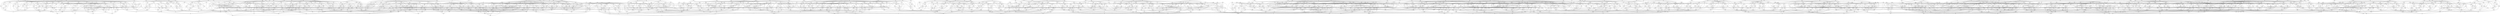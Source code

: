 graph G {
0;
1;
2;
3;
4;
5;
6;
7;
8;
9;
10;
11;
12;
13;
14;
15;
16;
17;
18;
19;
20;
21;
22;
23;
24;
25;
26;
27;
28;
29;
30;
31;
32;
33;
34;
35;
36;
37;
38;
39;
40;
41;
42;
43;
44;
45;
46;
47;
48;
49;
50;
51;
52;
53;
54;
55;
56;
57;
58;
59;
60;
61;
62;
63;
64;
65;
66;
67;
68;
69;
70;
71;
72;
73;
74;
75;
76;
77;
78;
79;
80;
81;
82;
83;
84;
85;
86;
87;
88;
89;
90;
91;
92;
93;
94;
95;
96;
97;
98;
99;
100;
101;
102;
103;
104;
105;
106;
107;
108;
109;
110;
111;
112;
113;
114;
115;
116;
117;
118;
119;
120;
121;
122;
123;
124;
125;
126;
127;
128;
129;
130;
131;
132;
133;
134;
135;
136;
137;
138;
139;
140;
141;
142;
143;
144;
145;
146;
147;
148;
149;
150;
151;
152;
153;
154;
155;
156;
157;
158;
159;
160;
161;
162;
163;
164;
165;
166;
167;
168;
169;
170;
171;
172;
173;
174;
175;
176;
177;
178;
179;
180;
181;
182;
183;
184;
185;
186;
187;
188;
189;
190;
191;
192;
193;
194;
195;
196;
197;
198;
199;
200;
201;
202;
203;
204;
205;
206;
207;
208;
209;
210;
211;
212;
213;
214;
215;
216;
217;
218;
219;
220;
221;
222;
223;
224;
225;
226;
227;
228;
229;
230;
231;
232;
233;
234;
235;
236;
237;
238;
239;
240;
241;
242;
243;
244;
245;
246;
247;
248;
249;
250;
251;
252;
253;
254;
255;
256;
257;
258;
259;
260;
261;
262;
263;
264;
265;
266;
267;
268;
269;
270;
271;
272;
273;
274;
275;
276;
277;
278;
279;
280;
281;
282;
283;
284;
285;
286;
287;
288;
289;
290;
291;
292;
293;
294;
295;
296;
297;
298;
299;
300;
301;
302;
303;
304;
305;
306;
307;
308;
309;
310;
311;
312;
313;
314;
315;
316;
317;
318;
319;
320;
321;
322;
323;
324;
325;
326;
327;
328;
329;
330;
331;
332;
333;
334;
335;
336;
337;
338;
339;
340;
341;
342;
343;
344;
345;
346;
347;
348;
349;
350;
351;
352;
353;
354;
355;
356;
357;
358;
359;
360;
361;
362;
363;
364;
365;
366;
367;
368;
369;
370;
371;
372;
373;
374;
375;
376;
377;
378;
379;
380;
381;
382;
383;
384;
385;
386;
387;
388;
389;
390;
391;
392;
393;
394;
395;
396;
397;
398;
399;
400;
401;
402;
403;
404;
405;
406;
407;
408;
409;
410;
411;
412;
413;
414;
415;
416;
417;
418;
419;
420;
421;
422;
423;
424;
425;
426;
427;
428;
429;
430;
431;
432;
433;
434;
435;
436;
437;
438;
439;
440;
441;
442;
443;
444;
445;
446;
447;
448;
449;
450;
451;
452;
453;
454;
455;
456;
457;
458;
459;
460;
461;
462;
463;
464;
465;
466;
467;
468;
469;
470;
471;
472;
473;
474;
475;
476;
477;
478;
479;
480;
481;
482;
483;
484;
485;
486;
487;
488;
489;
490;
491;
492;
493;
494;
495;
496;
497;
498;
499;
500;
501;
502;
503;
504;
505;
506;
507;
508;
509;
510;
511;
512;
513;
514;
515;
516;
517;
518;
519;
520;
521;
522;
523;
524;
525;
526;
527;
528;
529;
530;
531;
532;
533;
534;
535;
536;
537;
538;
539;
540;
541;
542;
543;
544;
545;
546;
547;
548;
549;
550;
551;
552;
553;
554;
555;
556;
557;
558;
559;
560;
561;
562;
563;
564;
565;
566;
567;
568;
569;
570;
571;
572;
573;
574;
575;
576;
577;
578;
579;
580;
581;
582;
583;
584;
585;
586;
587;
588;
589;
590;
591;
592;
593;
594;
595;
596;
597;
598;
599;
600;
601;
602;
603;
604;
605;
606;
607;
608;
609;
610;
611;
612;
613;
614;
615;
616;
617;
618;
619;
620;
621;
622;
623;
624;
625;
626;
627;
628;
629;
630;
631;
632;
633;
634;
635;
636;
637;
638;
639;
640;
641;
642;
643;
644;
645;
646;
647;
648;
649;
650;
651;
652;
653;
654;
655;
656;
657;
658;
659;
660;
661;
662;
663;
664;
665;
666;
667;
668;
669;
670;
671;
672;
673;
674;
675;
676;
677;
678;
679;
680;
681;
682;
683;
684;
685;
686;
687;
688;
689;
690;
691;
692;
693;
694;
695;
696;
697;
698;
699;
700;
701;
702;
703;
704;
705;
706;
707;
708;
709;
710;
711;
712;
713;
714;
715;
716;
717;
718;
719;
720;
721;
722;
723;
724;
725;
726;
727;
728;
729;
730;
731;
732;
733;
734;
735;
736;
737;
738;
739;
740;
741;
742;
743;
744;
745;
746;
747;
748;
749;
750;
751;
752;
753;
754;
755;
756;
757;
758;
759;
760;
761;
762;
763;
764;
765;
766;
767;
768;
769;
770;
771;
772;
773;
774;
775;
776;
777;
778;
779;
780;
781;
782;
783;
784;
785;
786;
787;
788;
789;
790;
791;
792;
793;
794;
795;
796;
797;
798;
799;
800;
801;
802;
803;
804;
805;
806;
807;
808;
809;
810;
811;
812;
813;
814;
815;
816;
817;
818;
819;
820;
821;
822;
823;
824;
825;
826;
827;
828;
829;
830;
831;
832;
833;
834;
835;
836;
837;
838;
839;
840;
841;
842;
843;
844;
845;
846;
847;
848;
849;
850;
851;
852;
853;
854;
855;
856;
857;
858;
859;
860;
861;
862;
863;
864;
865;
866;
867;
868;
869;
870;
871;
872;
873;
874;
875;
876;
877;
878;
879;
880;
881;
882;
883;
884;
885;
886;
887;
888;
889;
890;
891;
892;
893;
894;
895;
896;
897;
898;
899;
900;
901;
902;
903;
904;
905;
906;
907;
908;
909;
910;
911;
912;
913;
914;
915;
916;
917;
918;
919;
920;
921;
922;
923;
924;
925;
926;
927;
928;
929;
930;
931;
932;
933;
934;
935;
936;
937;
938;
939;
940;
941;
942;
943;
944;
945;
946;
947;
948;
949;
950;
951;
952;
953;
954;
955;
956;
957;
958;
959;
960;
961;
962;
963;
964;
965;
966;
967;
968;
969;
970;
971;
972;
973;
974;
975;
976;
977;
978;
979;
980;
981;
982;
983;
984;
985;
986;
987;
988;
989;
990;
991;
992;
993;
994;
995;
996;
997;
998;
999;
1000;
1001;
1002;
1003;
1004;
1005;
1006;
1007;
1008;
1009;
1010;
1011;
1012;
1013;
1014;
1015;
1016;
1017;
1018;
1019;
1020;
1021;
1022;
1023;
1024;
1025;
1026;
1027;
1028;
1029;
1030;
1031;
1032;
1033;
1034;
1035;
1036;
1037;
1038;
1039;
1040;
1041;
1042;
1043;
1044;
1045;
1046;
1047;
1048;
1049;
1050;
1051;
1052;
1053;
1054;
1055;
1056;
1057;
1058;
1059;
1060;
1061;
1062;
1063;
1064;
1065;
1066;
1067;
1068;
1069;
1070;
1071;
1072;
1073;
1074;
1075;
1076;
1077;
1078;
1079;
1080;
1081;
1082;
1083;
1084;
1085;
1086;
1087;
1088;
1089;
1090;
1091;
1092;
1093;
1094;
1095;
1096;
1097;
1098;
1099;
1100;
1101;
1102;
1103;
1104;
1105;
1106;
1107;
1108;
1109;
1110;
1111;
1112;
1113;
1114;
1115;
1116;
1117;
1118;
1119;
1120;
1121;
1122;
1123;
1124;
1125;
1126;
1127;
1128;
1129;
1130;
1131;
1132;
1133;
1134;
1135;
1136;
1137;
1138;
1139;
1140;
1141;
1142;
1143;
1144;
1145;
1146;
1147;
1148;
1149;
1150;
1151;
1152;
1153;
1154;
1155;
1156;
1157;
1158;
1159;
1160;
1161;
1162;
1163;
1164;
1165;
1166;
1167;
1168;
1169;
1170;
1171;
1172;
1173;
1174;
1175;
1176;
1177;
1178;
1179;
1180;
1181;
1182;
1183;
1184;
1185;
1186;
1187;
1188;
1189;
1190;
1191;
1192;
1193;
1194;
1195;
1196;
1197;
1198;
1199;
1200;
1201;
1202;
1203;
1204;
1205;
1206;
1207;
1208;
1209;
1210;
1211;
1212;
1213;
1214;
1215;
1216;
1217;
1218;
1219;
1220;
1221;
1222;
1223;
1224;
1225;
1226;
1227;
1228;
1229;
1230;
1231;
1232;
1233;
1234;
1235;
1236;
1237;
1238;
1239;
1240;
1241;
1242;
1243;
1244;
1245;
1246;
1247;
1248;
1249;
1250;
1251;
1252;
1253;
1254;
1255;
1256;
1257;
1258;
1259;
1260;
1261;
1262;
1263;
1264;
1265;
1266;
1267;
1268;
1269;
1270;
1271;
1272;
1273;
1274;
1275;
1276;
1277;
1278;
1279;
1280;
1281;
1282;
1283;
1284;
1285;
1286;
1287;
1288;
1289;
1290;
1291;
1292;
1293;
1294;
1295;
1296;
1297;
1298;
1299;
1300;
1301;
1302;
1303;
1304;
1305;
1306;
1307;
1308;
1309;
1310;
1311;
1312;
1313;
1314;
1315;
1316;
1317;
1318;
1319;
1320;
1321;
1322;
1323;
1324;
1325;
1326;
1327;
1328;
1329;
1330;
1331;
1332;
1333;
1334;
1335;
1336;
1337;
1338;
1339;
1340;
1341;
1342;
1343;
1344;
1345;
1346;
1347;
1348;
1349;
1350;
1351;
1352;
1353;
1354;
1355;
1356;
1357;
1358;
1359;
1360;
1361;
1362;
1363;
1364;
1365;
1366;
1367;
1368;
1369;
1370;
1371;
1372;
1373;
1374;
1375;
1376;
1377;
1378;
1379;
1380;
1381;
1382;
1383;
1384;
1385;
1386;
1387;
1388;
1389;
1390;
1391;
1392;
1393;
1394;
1395;
1396;
1397;
1398;
1399;
1400;
1401;
1402;
1403;
1404;
1405;
1406;
1407;
1408;
1409;
1410;
1411;
1412;
1413;
1414;
1415;
1416;
1417;
1418;
1419;
1420;
1421;
1422;
1423;
1424;
1425;
1426;
1427;
1428;
1429;
1430;
1431;
1432;
1433;
1434;
1435;
1436;
1437;
1438;
1439;
1440;
1441;
1442;
1443;
1444;
1445;
1446;
1447;
1448;
1449;
1450;
1451;
1452;
1453;
1454;
1455;
1456;
1457;
1458;
1459;
1460;
1461;
1462;
1463;
1464;
1465;
1466;
1467;
1468;
1469;
1470;
1471;
1472;
1473;
1474;
1475;
1476;
1477;
1478;
1479;
1480;
1481;
1482;
1483;
1484;
1485;
1486;
1487;
1488;
1489;
1490;
1491;
1492;
1493;
1494;
1495;
1496;
1497;
1498;
1499;
1500;
1501;
1502;
1503;
1504;
1505;
1506;
1507;
1508;
1509;
1510;
1511;
1512;
1513;
1514;
1515;
1516;
1517;
1518;
1519;
1520;
1521;
1522;
1523;
1524;
1525;
1526;
1527;
1528;
1529;
1530;
1531;
1532;
1533;
1534;
1535;
1536;
1537;
1538;
1539;
1540;
1541;
1542;
1543;
1544;
1545;
1546;
1547;
1548;
1549;
1550;
1551;
1552;
1553;
1554;
1555;
1556;
1557;
1558;
1559;
1560;
1561;
1562;
1563;
1564;
1565;
1566;
1567;
1568;
1569;
1570;
1571;
1572;
1573;
1574;
1575;
1576;
1577;
1578;
1579;
1580;
1581;
1582;
1583;
1584;
1585;
1586;
1587;
1588;
1589;
1590;
1591;
1592;
1593;
1594;
1595;
1596;
1597;
1598;
1599;
1600;
1601;
1602;
1603;
1604;
1605;
1606;
1607;
1608;
1609;
1610;
1611;
1612;
1613;
1614;
1615;
1616;
1617;
1618;
1619;
1620;
1621;
1622;
1623;
1624;
1625;
1626;
1627;
1628;
1629;
1630;
1631;
1632;
1633;
1634;
1635;
1636;
1637;
1638;
1639;
1640;
1641;
1642;
1643;
1644;
1645;
1646;
1647;
1648;
1649;
1650;
1651;
1652;
1653;
1654;
1655;
1656;
1657;
1658;
1659;
1660;
1661;
1662;
1663;
1664;
1665;
1666;
1667;
1668;
1669;
1670;
1671;
1672;
1673;
1674;
1675;
1676;
1677;
1678;
1679;
1680;
1681;
1682;
1683;
1684;
1685;
1686;
1687;
1688;
1689;
1690;
1691;
1692;
1693;
1694;
1695;
1696;
1697;
1698;
1699;
1700;
1701;
1702;
1703;
1704;
1705;
1706;
1707;
1708;
1709;
1710;
1711;
1712;
1713;
1714;
1715;
1716;
1717;
1718;
1719;
1720;
1721;
1722;
1723;
1724;
1725;
1726;
1727;
1728;
1729;
1730;
1731;
1732;
1733;
1734;
1735;
1736;
1737;
1738;
1739;
1740;
1741;
1742;
1743;
1744;
1745;
1746;
1747;
1748;
1749;
1750;
1751;
1752;
1753;
1754;
1755;
1756;
1757;
1758;
1759;
1760;
1761;
1762;
1763;
1764;
1765;
1766;
1767;
1768;
1769;
1770;
1771;
1772;
1773;
1774;
1775;
1776;
1777;
1778;
1779;
1780;
1781;
1782;
1783;
1784;
1785;
1786;
1787;
1788;
1789;
1790;
1791;
1792;
1793;
1794;
1795;
1796;
1797;
1798;
1799;
1800;
1801;
1802;
1803;
1804;
1805;
1806;
1807;
1808;
1809;
1810;
1811;
1812;
1813;
1814;
1815;
1816;
1817;
1818;
1819;
1820;
1821;
1822;
1823;
1824;
1825;
1826;
1827;
1828;
1829;
1830;
1831;
1832;
1833;
1834;
1835;
1836;
1837;
1838;
1839;
1840;
1841;
1842;
1843;
1844;
1845;
1846;
1847;
1848;
1849;
1850;
1851;
1852;
1853;
1854;
1855;
1856;
1857;
1858;
1859;
1860;
1861;
1862;
1863;
1864;
1865;
1866;
1867;
1868;
1869;
1870;
1871;
1872;
1873;
1874;
1875;
1876;
1877;
1878;
1879;
1880;
1881;
1882;
1883;
1884;
1885;
1886;
1887;
1888;
1889;
1890;
1891;
1892;
1893;
1894;
1895;
1896;
1897;
1898;
1899;
1900;
1901;
1902;
1903;
1904;
1905;
1906;
1907;
1908;
1909;
1910;
1911;
1912;
1913;
1914;
1915;
1916;
1917;
1918;
1919;
1920;
1921;
1922;
1923;
1924;
1925;
1926;
1927;
1928;
1929;
1930;
1931;
1932;
1933;
1934;
1935;
1936;
1937;
1938;
1939;
1940;
1941;
1942;
1943;
1944;
1945;
1946;
1947;
1948;
1949;
1950;
1951;
1952;
1953;
1954;
1955;
1956;
1957;
1958;
1959;
1960;
1961;
1962;
1963;
1964;
1965;
1966;
1967;
1968;
1969;
1970;
1971;
1972;
1973;
1974;
1975;
1976;
1977;
1978;
1979;
1980;
1981;
1982;
1983;
1984;
1985;
1986;
1987;
1988;
1989;
1990;
1991;
1992;
1993;
1994;
1995;
1996;
1997;
1998;
1999;
2000;
2001;
2002;
2003;
2004;
2005;
2006;
2007;
2008;
2009;
2010;
2011;
2012;
2013;
2014;
2015;
2016;
2017;
2018;
2019;
2020;
2021;
2022;
2023;
2024;
2025;
2026;
2027;
2028;
2029;
2030;
2031;
2032;
2033;
2034;
2035;
2036;
2037;
2038;
2039;
2040;
2041;
2042;
2043;
2044;
2045;
2046;
2047;
2048;
2049;
1--0 ;
2--0 ;
2--1 ;
3--0 ;
3--1 ;
3--2 ;
4--1 ;
4--2 ;
5--1 ;
5--3 ;
5--4 ;
6--2 ;
6--3 ;
6--4 ;
6--5 ;
8--7 ;
9--7 ;
9--8 ;
10--7 ;
10--8 ;
10--9 ;
11--8 ;
11--9 ;
12--8 ;
12--10 ;
12--11 ;
13--9 ;
13--10 ;
13--11 ;
13--12 ;
15--14 ;
16--14 ;
16--15 ;
17--14 ;
17--15 ;
17--16 ;
18--15 ;
18--16 ;
19--15 ;
19--17 ;
19--18 ;
20--16 ;
20--17 ;
20--18 ;
20--19 ;
22--21 ;
23--21 ;
23--22 ;
24--21 ;
24--22 ;
24--23 ;
25--22 ;
25--23 ;
26--22 ;
26--24 ;
26--25 ;
27--23 ;
27--24 ;
27--25 ;
27--26 ;
29--28 ;
30--28 ;
30--29 ;
31--28 ;
31--29 ;
31--30 ;
32--28 ;
33--28 ;
33--32 ;
34--28 ;
34--32 ;
34--33 ;
35--29 ;
35--30 ;
36--29 ;
36--31 ;
36--35 ;
37--30 ;
37--31 ;
37--35 ;
37--36 ;
38--32 ;
38--33 ;
39--32 ;
39--34 ;
39--38 ;
40--33 ;
40--34 ;
40--38 ;
40--39 ;
42--41 ;
43--41 ;
43--42 ;
44--41 ;
44--42 ;
44--43 ;
45--41 ;
46--41 ;
46--45 ;
47--41 ;
47--45 ;
47--46 ;
48--42 ;
48--43 ;
49--42 ;
49--44 ;
49--48 ;
50--43 ;
50--44 ;
50--48 ;
50--49 ;
51--45 ;
51--46 ;
52--45 ;
52--47 ;
52--51 ;
53--46 ;
53--47 ;
53--51 ;
53--52 ;
55--54 ;
56--54 ;
56--55 ;
57--54 ;
57--55 ;
57--56 ;
58--54 ;
59--54 ;
59--58 ;
60--54 ;
60--58 ;
60--59 ;
61--55 ;
61--56 ;
62--55 ;
62--57 ;
62--61 ;
63--56 ;
63--57 ;
63--61 ;
63--62 ;
64--58 ;
64--59 ;
65--58 ;
65--60 ;
65--64 ;
66--59 ;
66--60 ;
66--64 ;
66--65 ;
68--67 ;
69--67 ;
69--68 ;
70--67 ;
70--68 ;
70--69 ;
71--67 ;
72--67 ;
72--71 ;
73--67 ;
73--71 ;
73--72 ;
74--68 ;
74--69 ;
75--68 ;
75--70 ;
75--74 ;
76--69 ;
76--70 ;
76--74 ;
76--75 ;
77--71 ;
77--72 ;
78--71 ;
78--73 ;
78--77 ;
79--72 ;
79--73 ;
79--77 ;
79--78 ;
81--80 ;
82--80 ;
82--81 ;
83--80 ;
83--81 ;
83--82 ;
84--80 ;
85--80 ;
85--84 ;
86--80 ;
86--84 ;
86--85 ;
87--81 ;
87--82 ;
88--81 ;
88--83 ;
88--87 ;
89--82 ;
89--83 ;
89--87 ;
89--88 ;
90--84 ;
90--85 ;
91--84 ;
91--86 ;
91--90 ;
92--85 ;
92--86 ;
92--90 ;
92--91 ;
94--93 ;
95--93 ;
95--94 ;
96--93 ;
96--94 ;
96--95 ;
97--93 ;
98--93 ;
98--97 ;
99--93 ;
99--97 ;
99--98 ;
100--94 ;
100--95 ;
101--94 ;
101--96 ;
101--100 ;
102--95 ;
102--96 ;
102--100 ;
102--101 ;
103--97 ;
103--98 ;
104--97 ;
104--99 ;
104--103 ;
105--98 ;
105--99 ;
105--103 ;
105--104 ;
107--106 ;
108--106 ;
108--107 ;
109--106 ;
109--107 ;
109--108 ;
110--106 ;
111--106 ;
111--110 ;
112--106 ;
112--110 ;
112--111 ;
113--107 ;
113--108 ;
114--107 ;
114--109 ;
114--113 ;
115--108 ;
115--109 ;
115--113 ;
115--114 ;
116--110 ;
116--111 ;
117--110 ;
117--112 ;
117--116 ;
118--111 ;
118--112 ;
118--116 ;
118--117 ;
120--119 ;
121--119 ;
121--120 ;
122--119 ;
122--120 ;
122--121 ;
123--119 ;
124--119 ;
124--123 ;
125--119 ;
125--123 ;
125--124 ;
126--120 ;
126--121 ;
127--120 ;
127--122 ;
127--126 ;
128--121 ;
128--122 ;
128--126 ;
128--127 ;
129--123 ;
129--124 ;
130--123 ;
130--125 ;
130--129 ;
131--124 ;
131--125 ;
131--129 ;
131--130 ;
133--132 ;
134--132 ;
134--133 ;
135--132 ;
135--133 ;
135--134 ;
136--132 ;
137--132 ;
137--136 ;
138--132 ;
138--136 ;
138--137 ;
139--133 ;
139--134 ;
140--133 ;
140--135 ;
140--139 ;
141--134 ;
141--135 ;
141--139 ;
141--140 ;
142--136 ;
142--137 ;
143--136 ;
143--138 ;
143--142 ;
144--137 ;
144--138 ;
144--142 ;
144--143 ;
146--145 ;
147--145 ;
147--146 ;
148--145 ;
148--146 ;
148--147 ;
149--145 ;
150--145 ;
150--149 ;
151--145 ;
151--149 ;
151--150 ;
152--146 ;
152--147 ;
153--146 ;
153--148 ;
153--152 ;
154--147 ;
154--148 ;
154--152 ;
154--153 ;
155--149 ;
155--150 ;
156--149 ;
156--151 ;
156--155 ;
157--150 ;
157--151 ;
157--155 ;
157--156 ;
159--158 ;
160--158 ;
160--159 ;
161--158 ;
161--159 ;
161--160 ;
162--158 ;
163--158 ;
163--162 ;
164--158 ;
164--162 ;
164--163 ;
165--159 ;
165--160 ;
166--159 ;
166--161 ;
166--165 ;
167--160 ;
167--161 ;
167--165 ;
167--166 ;
168--162 ;
168--163 ;
169--162 ;
169--164 ;
169--168 ;
170--163 ;
170--164 ;
170--168 ;
170--169 ;
172--171 ;
173--171 ;
173--172 ;
174--171 ;
174--172 ;
174--173 ;
175--171 ;
176--171 ;
176--175 ;
177--171 ;
177--175 ;
177--176 ;
178--172 ;
178--173 ;
179--172 ;
179--174 ;
179--178 ;
180--173 ;
180--174 ;
180--178 ;
180--179 ;
181--175 ;
181--176 ;
182--175 ;
182--177 ;
182--181 ;
183--176 ;
183--177 ;
183--181 ;
183--182 ;
185--184 ;
186--184 ;
186--185 ;
187--184 ;
187--185 ;
187--186 ;
188--184 ;
189--184 ;
189--188 ;
190--184 ;
190--188 ;
190--189 ;
191--185 ;
191--186 ;
192--185 ;
192--187 ;
192--191 ;
193--186 ;
193--187 ;
193--191 ;
193--192 ;
194--188 ;
194--189 ;
195--188 ;
195--190 ;
195--194 ;
196--189 ;
196--190 ;
196--194 ;
196--195 ;
198--197 ;
199--197 ;
199--198 ;
200--197 ;
200--198 ;
200--199 ;
201--197 ;
202--197 ;
202--201 ;
203--197 ;
203--201 ;
203--202 ;
204--198 ;
204--199 ;
205--198 ;
205--200 ;
205--204 ;
206--199 ;
206--200 ;
206--204 ;
206--205 ;
207--201 ;
207--202 ;
208--201 ;
208--203 ;
208--207 ;
209--202 ;
209--203 ;
209--207 ;
209--208 ;
211--210 ;
212--210 ;
212--211 ;
213--210 ;
213--211 ;
213--212 ;
214--210 ;
215--210 ;
215--214 ;
216--210 ;
216--214 ;
216--215 ;
217--211 ;
217--212 ;
218--211 ;
218--213 ;
218--217 ;
219--212 ;
219--213 ;
219--217 ;
219--218 ;
220--214 ;
220--215 ;
221--214 ;
221--216 ;
221--220 ;
222--215 ;
222--216 ;
222--220 ;
222--221 ;
224--223 ;
225--223 ;
225--224 ;
226--223 ;
226--224 ;
226--225 ;
227--223 ;
228--223 ;
228--227 ;
229--223 ;
229--227 ;
229--228 ;
230--224 ;
230--225 ;
231--224 ;
231--226 ;
231--230 ;
232--225 ;
232--226 ;
232--230 ;
232--231 ;
233--227 ;
233--228 ;
234--227 ;
234--229 ;
234--233 ;
235--228 ;
235--229 ;
235--233 ;
235--234 ;
237--236 ;
238--236 ;
238--237 ;
239--236 ;
239--237 ;
239--238 ;
240--236 ;
241--236 ;
241--240 ;
242--236 ;
242--240 ;
242--241 ;
243--237 ;
243--238 ;
244--237 ;
244--239 ;
244--243 ;
245--238 ;
245--239 ;
245--243 ;
245--244 ;
246--240 ;
246--241 ;
247--240 ;
247--242 ;
247--246 ;
248--241 ;
248--242 ;
248--246 ;
248--247 ;
250--249 ;
251--249 ;
251--250 ;
252--249 ;
252--250 ;
252--251 ;
253--249 ;
254--249 ;
254--253 ;
255--249 ;
255--253 ;
255--254 ;
256--250 ;
256--251 ;
257--250 ;
257--252 ;
257--256 ;
258--251 ;
258--252 ;
258--256 ;
258--257 ;
259--253 ;
259--254 ;
260--253 ;
260--255 ;
260--259 ;
261--254 ;
261--255 ;
261--259 ;
261--260 ;
262--2 ;
262--199 ;
262--4 ;
262--6 ;
262--204 ;
262--206 ;
263--1 ;
263--186 ;
263--4 ;
263--5 ;
263--191 ;
263--193 ;
264--185 ;
264--198 ;
264--204 ;
264--191 ;
264--192 ;
264--205 ;
265--3 ;
265--225 ;
265--6 ;
265--5 ;
265--230 ;
265--232 ;
266--187 ;
266--224 ;
266--193 ;
266--192 ;
266--230 ;
266--231 ;
267--200 ;
267--226 ;
267--206 ;
267--205 ;
267--232 ;
267--231 ;
268--108 ;
268--212 ;
268--113 ;
268--115 ;
268--217 ;
268--219 ;
269--107 ;
269--202 ;
269--113 ;
269--114 ;
269--207 ;
269--209 ;
270--201 ;
270--211 ;
270--217 ;
270--207 ;
270--208 ;
270--218 ;
271--109 ;
271--238 ;
271--115 ;
271--114 ;
271--243 ;
271--245 ;
272--203 ;
272--237 ;
272--209 ;
272--208 ;
272--243 ;
272--244 ;
273--213 ;
273--239 ;
273--219 ;
273--218 ;
273--245 ;
273--244 ;
274--121 ;
274--215 ;
274--126 ;
274--128 ;
274--220 ;
274--222 ;
275--120 ;
275--189 ;
275--126 ;
275--127 ;
275--194 ;
275--196 ;
276--188 ;
276--214 ;
276--220 ;
276--194 ;
276--195 ;
276--221 ;
277--122 ;
277--251 ;
277--128 ;
277--127 ;
277--256 ;
277--258 ;
278--190 ;
278--250 ;
278--196 ;
278--195 ;
278--256 ;
278--257 ;
279--216 ;
279--252 ;
279--222 ;
279--221 ;
279--258 ;
279--257 ;
280--147 ;
280--241 ;
280--152 ;
280--154 ;
280--246 ;
280--248 ;
281--146 ;
281--228 ;
281--152 ;
281--153 ;
281--233 ;
281--235 ;
282--227 ;
282--240 ;
282--246 ;
282--233 ;
282--234 ;
282--247 ;
283--148 ;
283--254 ;
283--154 ;
283--153 ;
283--259 ;
283--261 ;
284--229 ;
284--253 ;
284--235 ;
284--234 ;
284--259 ;
284--260 ;
285--242 ;
285--255 ;
285--248 ;
285--247 ;
285--261 ;
285--260 ;
287--286 ;
288--286 ;
288--287 ;
289--286 ;
289--287 ;
289--288 ;
290--286 ;
291--286 ;
291--290 ;
292--286 ;
292--290 ;
292--291 ;
293--287 ;
293--288 ;
294--287 ;
294--289 ;
294--293 ;
295--288 ;
295--289 ;
295--293 ;
295--294 ;
296--290 ;
296--291 ;
297--290 ;
297--292 ;
297--296 ;
298--291 ;
298--292 ;
298--296 ;
298--297 ;
300--299 ;
301--299 ;
301--300 ;
302--299 ;
302--300 ;
302--301 ;
303--299 ;
304--299 ;
304--303 ;
305--299 ;
305--303 ;
305--304 ;
306--300 ;
306--301 ;
307--300 ;
307--302 ;
307--306 ;
308--301 ;
308--302 ;
308--306 ;
308--307 ;
309--303 ;
309--304 ;
310--303 ;
310--305 ;
310--309 ;
311--304 ;
311--305 ;
311--309 ;
311--310 ;
313--312 ;
314--312 ;
314--313 ;
315--312 ;
315--313 ;
315--314 ;
316--312 ;
317--312 ;
317--316 ;
318--312 ;
318--316 ;
318--317 ;
319--313 ;
319--314 ;
320--313 ;
320--315 ;
320--319 ;
321--314 ;
321--315 ;
321--319 ;
321--320 ;
322--316 ;
322--317 ;
323--316 ;
323--318 ;
323--322 ;
324--317 ;
324--318 ;
324--322 ;
324--323 ;
326--325 ;
327--325 ;
327--326 ;
328--325 ;
328--326 ;
328--327 ;
329--325 ;
330--325 ;
330--329 ;
331--325 ;
331--329 ;
331--330 ;
332--326 ;
332--327 ;
333--326 ;
333--328 ;
333--332 ;
334--327 ;
334--328 ;
334--332 ;
334--333 ;
335--329 ;
335--330 ;
336--329 ;
336--331 ;
336--335 ;
337--330 ;
337--331 ;
337--335 ;
337--336 ;
339--338 ;
340--338 ;
340--339 ;
341--338 ;
341--339 ;
341--340 ;
342--338 ;
343--338 ;
343--342 ;
344--338 ;
344--342 ;
344--343 ;
345--339 ;
345--340 ;
346--339 ;
346--341 ;
346--345 ;
347--340 ;
347--341 ;
347--345 ;
347--346 ;
348--342 ;
348--343 ;
349--342 ;
349--344 ;
349--348 ;
350--343 ;
350--344 ;
350--348 ;
350--349 ;
352--351 ;
353--351 ;
353--352 ;
354--351 ;
354--352 ;
354--353 ;
355--351 ;
356--351 ;
356--355 ;
357--351 ;
357--355 ;
357--356 ;
358--352 ;
358--353 ;
359--352 ;
359--354 ;
359--358 ;
360--353 ;
360--354 ;
360--358 ;
360--359 ;
361--355 ;
361--356 ;
362--355 ;
362--357 ;
362--361 ;
363--356 ;
363--357 ;
363--361 ;
363--362 ;
364--30 ;
364--301 ;
364--35 ;
364--37 ;
364--306 ;
364--308 ;
365--29 ;
365--288 ;
365--35 ;
365--36 ;
365--293 ;
365--295 ;
366--287 ;
366--300 ;
366--306 ;
366--293 ;
366--294 ;
366--307 ;
367--31 ;
367--327 ;
367--37 ;
367--36 ;
367--332 ;
367--334 ;
368--289 ;
368--326 ;
368--295 ;
368--294 ;
368--332 ;
368--333 ;
369--302 ;
369--328 ;
369--308 ;
369--307 ;
369--334 ;
369--333 ;
370--124 ;
370--314 ;
370--129 ;
370--131 ;
370--319 ;
370--321 ;
371--123 ;
371--304 ;
371--129 ;
371--130 ;
371--309 ;
371--311 ;
372--303 ;
372--313 ;
372--319 ;
372--309 ;
372--310 ;
372--320 ;
373--125 ;
373--340 ;
373--131 ;
373--130 ;
373--345 ;
373--347 ;
374--305 ;
374--339 ;
374--311 ;
374--310 ;
374--345 ;
374--346 ;
375--315 ;
375--341 ;
375--321 ;
375--320 ;
375--347 ;
375--346 ;
376--134 ;
376--317 ;
376--139 ;
376--141 ;
376--322 ;
376--324 ;
377--133 ;
377--291 ;
377--139 ;
377--140 ;
377--296 ;
377--298 ;
378--290 ;
378--316 ;
378--322 ;
378--296 ;
378--297 ;
378--323 ;
379--135 ;
379--353 ;
379--141 ;
379--140 ;
379--358 ;
379--360 ;
380--292 ;
380--352 ;
380--298 ;
380--297 ;
380--358 ;
380--359 ;
381--318 ;
381--354 ;
381--324 ;
381--323 ;
381--360 ;
381--359 ;
382--160 ;
382--343 ;
382--165 ;
382--167 ;
382--348 ;
382--350 ;
383--159 ;
383--330 ;
383--165 ;
383--166 ;
383--335 ;
383--337 ;
384--329 ;
384--342 ;
384--348 ;
384--335 ;
384--336 ;
384--349 ;
385--161 ;
385--356 ;
385--167 ;
385--166 ;
385--361 ;
385--363 ;
386--331 ;
386--355 ;
386--337 ;
386--336 ;
386--361 ;
386--362 ;
387--344 ;
387--357 ;
387--350 ;
387--349 ;
387--363 ;
387--362 ;
389--388 ;
390--388 ;
390--389 ;
391--388 ;
391--389 ;
391--390 ;
392--388 ;
393--388 ;
393--392 ;
394--388 ;
394--392 ;
394--393 ;
395--389 ;
395--390 ;
396--389 ;
396--391 ;
396--395 ;
397--390 ;
397--391 ;
397--395 ;
397--396 ;
398--392 ;
398--393 ;
399--392 ;
399--394 ;
399--398 ;
400--393 ;
400--394 ;
400--398 ;
400--399 ;
402--401 ;
403--401 ;
403--402 ;
404--401 ;
404--402 ;
404--403 ;
405--401 ;
406--401 ;
406--405 ;
407--401 ;
407--405 ;
407--406 ;
408--402 ;
408--403 ;
409--402 ;
409--404 ;
409--408 ;
410--403 ;
410--404 ;
410--408 ;
410--409 ;
411--405 ;
411--406 ;
412--405 ;
412--407 ;
412--411 ;
413--406 ;
413--407 ;
413--411 ;
413--412 ;
415--414 ;
416--414 ;
416--415 ;
417--414 ;
417--415 ;
417--416 ;
418--414 ;
419--414 ;
419--418 ;
420--414 ;
420--418 ;
420--419 ;
421--415 ;
421--416 ;
422--415 ;
422--417 ;
422--421 ;
423--416 ;
423--417 ;
423--421 ;
423--422 ;
424--418 ;
424--419 ;
425--418 ;
425--420 ;
425--424 ;
426--419 ;
426--420 ;
426--424 ;
426--425 ;
428--427 ;
429--427 ;
429--428 ;
430--427 ;
430--428 ;
430--429 ;
431--427 ;
432--427 ;
432--431 ;
433--427 ;
433--431 ;
433--432 ;
434--428 ;
434--429 ;
435--428 ;
435--430 ;
435--434 ;
436--429 ;
436--430 ;
436--434 ;
436--435 ;
437--431 ;
437--432 ;
438--431 ;
438--433 ;
438--437 ;
439--432 ;
439--433 ;
439--437 ;
439--438 ;
441--440 ;
442--440 ;
442--441 ;
443--440 ;
443--441 ;
443--442 ;
444--440 ;
445--440 ;
445--444 ;
446--440 ;
446--444 ;
446--445 ;
447--441 ;
447--442 ;
448--441 ;
448--443 ;
448--447 ;
449--442 ;
449--443 ;
449--447 ;
449--448 ;
450--444 ;
450--445 ;
451--444 ;
451--446 ;
451--450 ;
452--445 ;
452--446 ;
452--450 ;
452--451 ;
454--453 ;
455--453 ;
455--454 ;
456--453 ;
456--454 ;
456--455 ;
457--453 ;
458--453 ;
458--457 ;
459--453 ;
459--457 ;
459--458 ;
460--454 ;
460--455 ;
461--454 ;
461--456 ;
461--460 ;
462--455 ;
462--456 ;
462--460 ;
462--461 ;
463--457 ;
463--458 ;
464--457 ;
464--459 ;
464--463 ;
465--458 ;
465--459 ;
465--463 ;
465--464 ;
466--43 ;
466--403 ;
466--48 ;
466--50 ;
466--408 ;
466--410 ;
467--42 ;
467--390 ;
467--48 ;
467--49 ;
467--395 ;
467--397 ;
468--389 ;
468--402 ;
468--408 ;
468--395 ;
468--396 ;
468--409 ;
469--44 ;
469--429 ;
469--50 ;
469--49 ;
469--434 ;
469--436 ;
470--391 ;
470--428 ;
470--397 ;
470--396 ;
470--434 ;
470--435 ;
471--404 ;
471--430 ;
471--410 ;
471--409 ;
471--436 ;
471--435 ;
472--111 ;
472--416 ;
472--116 ;
472--118 ;
472--421 ;
472--423 ;
473--110 ;
473--406 ;
473--116 ;
473--117 ;
473--411 ;
473--413 ;
474--405 ;
474--415 ;
474--421 ;
474--411 ;
474--412 ;
474--422 ;
475--112 ;
475--442 ;
475--118 ;
475--117 ;
475--447 ;
475--449 ;
476--407 ;
476--441 ;
476--413 ;
476--412 ;
476--447 ;
476--448 ;
477--417 ;
477--443 ;
477--423 ;
477--422 ;
477--449 ;
477--448 ;
478--137 ;
478--419 ;
478--142 ;
478--144 ;
478--424 ;
478--426 ;
479--136 ;
479--393 ;
479--142 ;
479--143 ;
479--398 ;
479--400 ;
480--392 ;
480--418 ;
480--424 ;
480--398 ;
480--399 ;
480--425 ;
481--138 ;
481--455 ;
481--144 ;
481--143 ;
481--460 ;
481--462 ;
482--394 ;
482--454 ;
482--400 ;
482--399 ;
482--460 ;
482--461 ;
483--420 ;
483--456 ;
483--426 ;
483--425 ;
483--462 ;
483--461 ;
484--173 ;
484--445 ;
484--178 ;
484--180 ;
484--450 ;
484--452 ;
485--172 ;
485--432 ;
485--178 ;
485--179 ;
485--437 ;
485--439 ;
486--431 ;
486--444 ;
486--450 ;
486--437 ;
486--438 ;
486--451 ;
487--174 ;
487--458 ;
487--180 ;
487--179 ;
487--463 ;
487--465 ;
488--433 ;
488--457 ;
488--439 ;
488--438 ;
488--463 ;
488--464 ;
489--446 ;
489--459 ;
489--452 ;
489--451 ;
489--465 ;
489--464 ;
491--490 ;
492--490 ;
492--491 ;
493--490 ;
493--491 ;
493--492 ;
494--490 ;
495--490 ;
495--494 ;
496--490 ;
496--494 ;
496--495 ;
497--491 ;
497--492 ;
498--491 ;
498--493 ;
498--497 ;
499--492 ;
499--493 ;
499--497 ;
499--498 ;
500--494 ;
500--495 ;
501--494 ;
501--496 ;
501--500 ;
502--495 ;
502--496 ;
502--500 ;
502--501 ;
504--503 ;
505--503 ;
505--504 ;
506--503 ;
506--504 ;
506--505 ;
507--503 ;
508--503 ;
508--507 ;
509--503 ;
509--507 ;
509--508 ;
510--504 ;
510--505 ;
511--504 ;
511--506 ;
511--510 ;
512--505 ;
512--506 ;
512--510 ;
512--511 ;
513--507 ;
513--508 ;
514--507 ;
514--509 ;
514--513 ;
515--508 ;
515--509 ;
515--513 ;
515--514 ;
517--516 ;
518--516 ;
518--517 ;
519--516 ;
519--517 ;
519--518 ;
520--516 ;
521--516 ;
521--520 ;
522--516 ;
522--520 ;
522--521 ;
523--517 ;
523--518 ;
524--517 ;
524--519 ;
524--523 ;
525--518 ;
525--519 ;
525--523 ;
525--524 ;
526--520 ;
526--521 ;
527--520 ;
527--522 ;
527--526 ;
528--521 ;
528--522 ;
528--526 ;
528--527 ;
530--529 ;
531--529 ;
531--530 ;
532--529 ;
532--530 ;
532--531 ;
533--529 ;
534--529 ;
534--533 ;
535--529 ;
535--533 ;
535--534 ;
536--530 ;
536--531 ;
537--530 ;
537--532 ;
537--536 ;
538--531 ;
538--532 ;
538--536 ;
538--537 ;
539--533 ;
539--534 ;
540--533 ;
540--535 ;
540--539 ;
541--534 ;
541--535 ;
541--539 ;
541--540 ;
543--542 ;
544--542 ;
544--543 ;
545--542 ;
545--543 ;
545--544 ;
546--542 ;
547--542 ;
547--546 ;
548--542 ;
548--546 ;
548--547 ;
549--543 ;
549--544 ;
550--543 ;
550--545 ;
550--549 ;
551--544 ;
551--545 ;
551--549 ;
551--550 ;
552--546 ;
552--547 ;
553--546 ;
553--548 ;
553--552 ;
554--547 ;
554--548 ;
554--552 ;
554--553 ;
556--555 ;
557--555 ;
557--556 ;
558--555 ;
558--556 ;
558--557 ;
559--555 ;
560--555 ;
560--559 ;
561--555 ;
561--559 ;
561--560 ;
562--556 ;
562--557 ;
563--556 ;
563--558 ;
563--562 ;
564--557 ;
564--558 ;
564--562 ;
564--563 ;
565--559 ;
565--560 ;
566--559 ;
566--561 ;
566--565 ;
567--560 ;
567--561 ;
567--565 ;
567--566 ;
568--69 ;
568--505 ;
568--74 ;
568--76 ;
568--510 ;
568--512 ;
569--68 ;
569--492 ;
569--74 ;
569--75 ;
569--497 ;
569--499 ;
570--491 ;
570--504 ;
570--510 ;
570--497 ;
570--498 ;
570--511 ;
571--70 ;
571--531 ;
571--76 ;
571--75 ;
571--536 ;
571--538 ;
572--493 ;
572--530 ;
572--499 ;
572--498 ;
572--536 ;
572--537 ;
573--506 ;
573--532 ;
573--512 ;
573--511 ;
573--538 ;
573--537 ;
574--150 ;
574--518 ;
574--155 ;
574--157 ;
574--523 ;
574--525 ;
575--149 ;
575--508 ;
575--155 ;
575--156 ;
575--513 ;
575--515 ;
576--507 ;
576--517 ;
576--523 ;
576--513 ;
576--514 ;
576--524 ;
577--151 ;
577--544 ;
577--157 ;
577--156 ;
577--549 ;
577--551 ;
578--509 ;
578--543 ;
578--515 ;
578--514 ;
578--549 ;
578--550 ;
579--519 ;
579--545 ;
579--525 ;
579--524 ;
579--551 ;
579--550 ;
580--163 ;
580--521 ;
580--168 ;
580--170 ;
580--526 ;
580--528 ;
581--162 ;
581--495 ;
581--168 ;
581--169 ;
581--500 ;
581--502 ;
582--494 ;
582--520 ;
582--526 ;
582--500 ;
582--501 ;
582--527 ;
583--164 ;
583--557 ;
583--170 ;
583--169 ;
583--562 ;
583--564 ;
584--496 ;
584--556 ;
584--502 ;
584--501 ;
584--562 ;
584--563 ;
585--522 ;
585--558 ;
585--528 ;
585--527 ;
585--564 ;
585--563 ;
586--176 ;
586--547 ;
586--181 ;
586--183 ;
586--552 ;
586--554 ;
587--175 ;
587--534 ;
587--181 ;
587--182 ;
587--539 ;
587--541 ;
588--533 ;
588--546 ;
588--552 ;
588--539 ;
588--540 ;
588--553 ;
589--177 ;
589--560 ;
589--183 ;
589--182 ;
589--565 ;
589--567 ;
590--535 ;
590--559 ;
590--541 ;
590--540 ;
590--565 ;
590--566 ;
591--548 ;
591--561 ;
591--554 ;
591--553 ;
591--567 ;
591--566 ;
593--592 ;
594--592 ;
594--593 ;
595--592 ;
595--593 ;
595--594 ;
596--592 ;
597--592 ;
597--596 ;
598--592 ;
598--596 ;
598--597 ;
599--593 ;
599--594 ;
600--593 ;
600--595 ;
600--599 ;
601--594 ;
601--595 ;
601--599 ;
601--600 ;
602--596 ;
602--597 ;
603--596 ;
603--598 ;
603--602 ;
604--597 ;
604--598 ;
604--602 ;
604--603 ;
606--605 ;
607--605 ;
607--606 ;
608--605 ;
608--606 ;
608--607 ;
609--605 ;
610--605 ;
610--609 ;
611--605 ;
611--609 ;
611--610 ;
612--606 ;
612--607 ;
613--606 ;
613--608 ;
613--612 ;
614--607 ;
614--608 ;
614--612 ;
614--613 ;
615--609 ;
615--610 ;
616--609 ;
616--611 ;
616--615 ;
617--610 ;
617--611 ;
617--615 ;
617--616 ;
619--618 ;
620--618 ;
620--619 ;
621--618 ;
621--619 ;
621--620 ;
622--618 ;
623--618 ;
623--622 ;
624--618 ;
624--622 ;
624--623 ;
625--619 ;
625--620 ;
626--619 ;
626--621 ;
626--625 ;
627--620 ;
627--621 ;
627--625 ;
627--626 ;
628--622 ;
628--623 ;
629--622 ;
629--624 ;
629--628 ;
630--623 ;
630--624 ;
630--628 ;
630--629 ;
632--631 ;
633--631 ;
633--632 ;
634--631 ;
634--632 ;
634--633 ;
635--631 ;
636--631 ;
636--635 ;
637--631 ;
637--635 ;
637--636 ;
638--632 ;
638--633 ;
639--632 ;
639--634 ;
639--638 ;
640--633 ;
640--634 ;
640--638 ;
640--639 ;
641--635 ;
641--636 ;
642--635 ;
642--637 ;
642--641 ;
643--636 ;
643--637 ;
643--641 ;
643--642 ;
645--644 ;
646--644 ;
646--645 ;
647--644 ;
647--645 ;
647--646 ;
648--644 ;
649--644 ;
649--648 ;
650--644 ;
650--648 ;
650--649 ;
651--645 ;
651--646 ;
652--645 ;
652--647 ;
652--651 ;
653--646 ;
653--647 ;
653--651 ;
653--652 ;
654--648 ;
654--649 ;
655--648 ;
655--650 ;
655--654 ;
656--649 ;
656--650 ;
656--654 ;
656--655 ;
658--657 ;
659--657 ;
659--658 ;
660--657 ;
660--658 ;
660--659 ;
661--657 ;
662--657 ;
662--661 ;
663--657 ;
663--661 ;
663--662 ;
664--658 ;
664--659 ;
665--658 ;
665--660 ;
665--664 ;
666--659 ;
666--660 ;
666--664 ;
666--665 ;
667--661 ;
667--662 ;
668--661 ;
668--663 ;
668--667 ;
669--662 ;
669--663 ;
669--667 ;
669--668 ;
671--670 ;
672--670 ;
672--671 ;
673--670 ;
673--671 ;
673--672 ;
674--670 ;
675--670 ;
675--674 ;
676--670 ;
676--674 ;
676--675 ;
677--671 ;
677--672 ;
678--671 ;
678--673 ;
678--677 ;
679--672 ;
679--673 ;
679--677 ;
679--678 ;
680--674 ;
680--675 ;
681--674 ;
681--676 ;
681--680 ;
682--675 ;
682--676 ;
682--680 ;
682--681 ;
684--683 ;
685--683 ;
685--684 ;
686--683 ;
686--684 ;
686--685 ;
687--683 ;
688--683 ;
688--687 ;
689--683 ;
689--687 ;
689--688 ;
690--684 ;
690--685 ;
691--684 ;
691--686 ;
691--690 ;
692--685 ;
692--686 ;
692--690 ;
692--691 ;
693--687 ;
693--688 ;
694--687 ;
694--689 ;
694--693 ;
695--688 ;
695--689 ;
695--693 ;
695--694 ;
697--696 ;
698--696 ;
698--697 ;
699--696 ;
699--697 ;
699--698 ;
700--696 ;
701--696 ;
701--700 ;
702--696 ;
702--700 ;
702--701 ;
703--697 ;
703--698 ;
704--697 ;
704--699 ;
704--703 ;
705--698 ;
705--699 ;
705--703 ;
705--704 ;
706--700 ;
706--701 ;
707--700 ;
707--702 ;
707--706 ;
708--701 ;
708--702 ;
708--706 ;
708--707 ;
710--709 ;
711--709 ;
711--710 ;
712--709 ;
712--710 ;
712--711 ;
713--709 ;
714--709 ;
714--713 ;
715--709 ;
715--713 ;
715--714 ;
716--710 ;
716--711 ;
717--710 ;
717--712 ;
717--716 ;
718--711 ;
718--712 ;
718--716 ;
718--717 ;
719--713 ;
719--714 ;
720--713 ;
720--715 ;
720--719 ;
721--714 ;
721--715 ;
721--719 ;
721--720 ;
723--722 ;
724--722 ;
724--723 ;
725--722 ;
725--723 ;
725--724 ;
726--722 ;
727--722 ;
727--726 ;
728--722 ;
728--726 ;
728--727 ;
729--723 ;
729--724 ;
730--723 ;
730--725 ;
730--729 ;
731--724 ;
731--725 ;
731--729 ;
731--730 ;
732--726 ;
732--727 ;
733--726 ;
733--728 ;
733--732 ;
734--727 ;
734--728 ;
734--732 ;
734--733 ;
736--735 ;
737--735 ;
737--736 ;
738--735 ;
738--736 ;
738--737 ;
739--735 ;
740--735 ;
740--739 ;
741--735 ;
741--739 ;
741--740 ;
742--736 ;
742--737 ;
743--736 ;
743--738 ;
743--742 ;
744--737 ;
744--738 ;
744--742 ;
744--743 ;
745--739 ;
745--740 ;
746--739 ;
746--741 ;
746--745 ;
747--740 ;
747--741 ;
747--745 ;
747--746 ;
748--9 ;
748--685 ;
748--11 ;
748--13 ;
748--690 ;
748--692 ;
749--8 ;
749--672 ;
749--11 ;
749--12 ;
749--677 ;
749--679 ;
750--671 ;
750--684 ;
750--690 ;
750--677 ;
750--678 ;
750--691 ;
751--10 ;
751--711 ;
751--13 ;
751--12 ;
751--716 ;
751--718 ;
752--673 ;
752--710 ;
752--679 ;
752--678 ;
752--716 ;
752--717 ;
753--686 ;
753--712 ;
753--692 ;
753--691 ;
753--718 ;
753--717 ;
754--594 ;
754--698 ;
754--599 ;
754--601 ;
754--703 ;
754--705 ;
755--593 ;
755--688 ;
755--599 ;
755--600 ;
755--693 ;
755--695 ;
756--687 ;
756--697 ;
756--703 ;
756--693 ;
756--694 ;
756--704 ;
757--595 ;
757--724 ;
757--601 ;
757--600 ;
757--729 ;
757--731 ;
758--689 ;
758--723 ;
758--695 ;
758--694 ;
758--729 ;
758--730 ;
759--699 ;
759--725 ;
759--705 ;
759--704 ;
759--731 ;
759--730 ;
760--607 ;
760--701 ;
760--612 ;
760--614 ;
760--706 ;
760--708 ;
761--606 ;
761--675 ;
761--612 ;
761--613 ;
761--680 ;
761--682 ;
762--674 ;
762--700 ;
762--706 ;
762--680 ;
762--681 ;
762--707 ;
763--608 ;
763--737 ;
763--614 ;
763--613 ;
763--742 ;
763--744 ;
764--676 ;
764--736 ;
764--682 ;
764--681 ;
764--742 ;
764--743 ;
765--702 ;
765--738 ;
765--708 ;
765--707 ;
765--744 ;
765--743 ;
766--633 ;
766--727 ;
766--638 ;
766--640 ;
766--732 ;
766--734 ;
767--632 ;
767--714 ;
767--638 ;
767--639 ;
767--719 ;
767--721 ;
768--713 ;
768--726 ;
768--732 ;
768--719 ;
768--720 ;
768--733 ;
769--634 ;
769--740 ;
769--640 ;
769--639 ;
769--745 ;
769--747 ;
770--715 ;
770--739 ;
770--721 ;
770--720 ;
770--745 ;
770--746 ;
771--728 ;
771--741 ;
771--734 ;
771--733 ;
771--747 ;
771--746 ;
773--772 ;
774--772 ;
774--773 ;
775--772 ;
775--773 ;
775--774 ;
776--772 ;
777--772 ;
777--776 ;
778--772 ;
778--776 ;
778--777 ;
779--773 ;
779--774 ;
780--773 ;
780--775 ;
780--779 ;
781--774 ;
781--775 ;
781--779 ;
781--780 ;
782--776 ;
782--777 ;
783--776 ;
783--778 ;
783--782 ;
784--777 ;
784--778 ;
784--782 ;
784--783 ;
786--785 ;
787--785 ;
787--786 ;
788--785 ;
788--786 ;
788--787 ;
789--785 ;
790--785 ;
790--789 ;
791--785 ;
791--789 ;
791--790 ;
792--786 ;
792--787 ;
793--786 ;
793--788 ;
793--792 ;
794--787 ;
794--788 ;
794--792 ;
794--793 ;
795--789 ;
795--790 ;
796--789 ;
796--791 ;
796--795 ;
797--790 ;
797--791 ;
797--795 ;
797--796 ;
799--798 ;
800--798 ;
800--799 ;
801--798 ;
801--799 ;
801--800 ;
802--798 ;
803--798 ;
803--802 ;
804--798 ;
804--802 ;
804--803 ;
805--799 ;
805--800 ;
806--799 ;
806--801 ;
806--805 ;
807--800 ;
807--801 ;
807--805 ;
807--806 ;
808--802 ;
808--803 ;
809--802 ;
809--804 ;
809--808 ;
810--803 ;
810--804 ;
810--808 ;
810--809 ;
812--811 ;
813--811 ;
813--812 ;
814--811 ;
814--812 ;
814--813 ;
815--811 ;
816--811 ;
816--815 ;
817--811 ;
817--815 ;
817--816 ;
818--812 ;
818--813 ;
819--812 ;
819--814 ;
819--818 ;
820--813 ;
820--814 ;
820--818 ;
820--819 ;
821--815 ;
821--816 ;
822--815 ;
822--817 ;
822--821 ;
823--816 ;
823--817 ;
823--821 ;
823--822 ;
825--824 ;
826--824 ;
826--825 ;
827--824 ;
827--825 ;
827--826 ;
828--824 ;
829--824 ;
829--828 ;
830--824 ;
830--828 ;
830--829 ;
831--825 ;
831--826 ;
832--825 ;
832--827 ;
832--831 ;
833--826 ;
833--827 ;
833--831 ;
833--832 ;
834--828 ;
834--829 ;
835--828 ;
835--830 ;
835--834 ;
836--829 ;
836--830 ;
836--834 ;
836--835 ;
838--837 ;
839--837 ;
839--838 ;
840--837 ;
840--838 ;
840--839 ;
841--837 ;
842--837 ;
842--841 ;
843--837 ;
843--841 ;
843--842 ;
844--838 ;
844--839 ;
845--838 ;
845--840 ;
845--844 ;
846--839 ;
846--840 ;
846--844 ;
846--845 ;
847--841 ;
847--842 ;
848--841 ;
848--843 ;
848--847 ;
849--842 ;
849--843 ;
849--847 ;
849--848 ;
850--46 ;
850--787 ;
850--51 ;
850--53 ;
850--792 ;
850--794 ;
851--45 ;
851--774 ;
851--51 ;
851--52 ;
851--779 ;
851--781 ;
852--773 ;
852--786 ;
852--792 ;
852--779 ;
852--780 ;
852--793 ;
853--47 ;
853--813 ;
853--53 ;
853--52 ;
853--818 ;
853--820 ;
854--775 ;
854--812 ;
854--781 ;
854--780 ;
854--818 ;
854--819 ;
855--788 ;
855--814 ;
855--794 ;
855--793 ;
855--820 ;
855--819 ;
856--610 ;
856--800 ;
856--615 ;
856--617 ;
856--805 ;
856--807 ;
857--609 ;
857--790 ;
857--615 ;
857--616 ;
857--795 ;
857--797 ;
858--789 ;
858--799 ;
858--805 ;
858--795 ;
858--796 ;
858--806 ;
859--611 ;
859--826 ;
859--617 ;
859--616 ;
859--831 ;
859--833 ;
860--791 ;
860--825 ;
860--797 ;
860--796 ;
860--831 ;
860--832 ;
861--801 ;
861--827 ;
861--807 ;
861--806 ;
861--833 ;
861--832 ;
862--620 ;
862--803 ;
862--625 ;
862--627 ;
862--808 ;
862--810 ;
863--619 ;
863--777 ;
863--625 ;
863--626 ;
863--782 ;
863--784 ;
864--776 ;
864--802 ;
864--808 ;
864--782 ;
864--783 ;
864--809 ;
865--621 ;
865--839 ;
865--627 ;
865--626 ;
865--844 ;
865--846 ;
866--778 ;
866--838 ;
866--784 ;
866--783 ;
866--844 ;
866--845 ;
867--804 ;
867--840 ;
867--810 ;
867--809 ;
867--846 ;
867--845 ;
868--646 ;
868--829 ;
868--651 ;
868--653 ;
868--834 ;
868--836 ;
869--645 ;
869--816 ;
869--651 ;
869--652 ;
869--821 ;
869--823 ;
870--815 ;
870--828 ;
870--834 ;
870--821 ;
870--822 ;
870--835 ;
871--647 ;
871--842 ;
871--653 ;
871--652 ;
871--847 ;
871--849 ;
872--817 ;
872--841 ;
872--823 ;
872--822 ;
872--847 ;
872--848 ;
873--830 ;
873--843 ;
873--836 ;
873--835 ;
873--849 ;
873--848 ;
875--874 ;
876--874 ;
876--875 ;
877--874 ;
877--875 ;
877--876 ;
878--874 ;
879--874 ;
879--878 ;
880--874 ;
880--878 ;
880--879 ;
881--875 ;
881--876 ;
882--875 ;
882--877 ;
882--881 ;
883--876 ;
883--877 ;
883--881 ;
883--882 ;
884--878 ;
884--879 ;
885--878 ;
885--880 ;
885--884 ;
886--879 ;
886--880 ;
886--884 ;
886--885 ;
888--887 ;
889--887 ;
889--888 ;
890--887 ;
890--888 ;
890--889 ;
891--887 ;
892--887 ;
892--891 ;
893--887 ;
893--891 ;
893--892 ;
894--888 ;
894--889 ;
895--888 ;
895--890 ;
895--894 ;
896--889 ;
896--890 ;
896--894 ;
896--895 ;
897--891 ;
897--892 ;
898--891 ;
898--893 ;
898--897 ;
899--892 ;
899--893 ;
899--897 ;
899--898 ;
901--900 ;
902--900 ;
902--901 ;
903--900 ;
903--901 ;
903--902 ;
904--900 ;
905--900 ;
905--904 ;
906--900 ;
906--904 ;
906--905 ;
907--901 ;
907--902 ;
908--901 ;
908--903 ;
908--907 ;
909--902 ;
909--903 ;
909--907 ;
909--908 ;
910--904 ;
910--905 ;
911--904 ;
911--906 ;
911--910 ;
912--905 ;
912--906 ;
912--910 ;
912--911 ;
914--913 ;
915--913 ;
915--914 ;
916--913 ;
916--914 ;
916--915 ;
917--913 ;
918--913 ;
918--917 ;
919--913 ;
919--917 ;
919--918 ;
920--914 ;
920--915 ;
921--914 ;
921--916 ;
921--920 ;
922--915 ;
922--916 ;
922--920 ;
922--921 ;
923--917 ;
923--918 ;
924--917 ;
924--919 ;
924--923 ;
925--918 ;
925--919 ;
925--923 ;
925--924 ;
927--926 ;
928--926 ;
928--927 ;
929--926 ;
929--927 ;
929--928 ;
930--926 ;
931--926 ;
931--930 ;
932--926 ;
932--930 ;
932--931 ;
933--927 ;
933--928 ;
934--927 ;
934--929 ;
934--933 ;
935--928 ;
935--929 ;
935--933 ;
935--934 ;
936--930 ;
936--931 ;
937--930 ;
937--932 ;
937--936 ;
938--931 ;
938--932 ;
938--936 ;
938--937 ;
940--939 ;
941--939 ;
941--940 ;
942--939 ;
942--940 ;
942--941 ;
943--939 ;
944--939 ;
944--943 ;
945--939 ;
945--943 ;
945--944 ;
946--940 ;
946--941 ;
947--940 ;
947--942 ;
947--946 ;
948--941 ;
948--942 ;
948--946 ;
948--947 ;
949--943 ;
949--944 ;
950--943 ;
950--945 ;
950--949 ;
951--944 ;
951--945 ;
951--949 ;
951--950 ;
952--56 ;
952--889 ;
952--61 ;
952--63 ;
952--894 ;
952--896 ;
953--55 ;
953--876 ;
953--61 ;
953--62 ;
953--881 ;
953--883 ;
954--875 ;
954--888 ;
954--894 ;
954--881 ;
954--882 ;
954--895 ;
955--57 ;
955--915 ;
955--63 ;
955--62 ;
955--920 ;
955--922 ;
956--877 ;
956--914 ;
956--883 ;
956--882 ;
956--920 ;
956--921 ;
957--890 ;
957--916 ;
957--896 ;
957--895 ;
957--922 ;
957--921 ;
958--597 ;
958--902 ;
958--602 ;
958--604 ;
958--907 ;
958--909 ;
959--596 ;
959--892 ;
959--602 ;
959--603 ;
959--897 ;
959--899 ;
960--891 ;
960--901 ;
960--907 ;
960--897 ;
960--898 ;
960--908 ;
961--598 ;
961--928 ;
961--604 ;
961--603 ;
961--933 ;
961--935 ;
962--893 ;
962--927 ;
962--899 ;
962--898 ;
962--933 ;
962--934 ;
963--903 ;
963--929 ;
963--909 ;
963--908 ;
963--935 ;
963--934 ;
964--623 ;
964--905 ;
964--628 ;
964--630 ;
964--910 ;
964--912 ;
965--622 ;
965--879 ;
965--628 ;
965--629 ;
965--884 ;
965--886 ;
966--878 ;
966--904 ;
966--910 ;
966--884 ;
966--885 ;
966--911 ;
967--624 ;
967--941 ;
967--630 ;
967--629 ;
967--946 ;
967--948 ;
968--880 ;
968--940 ;
968--886 ;
968--885 ;
968--946 ;
968--947 ;
969--906 ;
969--942 ;
969--912 ;
969--911 ;
969--948 ;
969--947 ;
970--659 ;
970--931 ;
970--664 ;
970--666 ;
970--936 ;
970--938 ;
971--658 ;
971--918 ;
971--664 ;
971--665 ;
971--923 ;
971--925 ;
972--917 ;
972--930 ;
972--936 ;
972--923 ;
972--924 ;
972--937 ;
973--660 ;
973--944 ;
973--666 ;
973--665 ;
973--949 ;
973--951 ;
974--919 ;
974--943 ;
974--925 ;
974--924 ;
974--949 ;
974--950 ;
975--932 ;
975--945 ;
975--938 ;
975--937 ;
975--951 ;
975--950 ;
977--976 ;
978--976 ;
978--977 ;
979--976 ;
979--977 ;
979--978 ;
980--976 ;
981--976 ;
981--980 ;
982--976 ;
982--980 ;
982--981 ;
983--977 ;
983--978 ;
984--977 ;
984--979 ;
984--983 ;
985--978 ;
985--979 ;
985--983 ;
985--984 ;
986--980 ;
986--981 ;
987--980 ;
987--982 ;
987--986 ;
988--981 ;
988--982 ;
988--986 ;
988--987 ;
990--989 ;
991--989 ;
991--990 ;
992--989 ;
992--990 ;
992--991 ;
993--989 ;
994--989 ;
994--993 ;
995--989 ;
995--993 ;
995--994 ;
996--990 ;
996--991 ;
997--990 ;
997--992 ;
997--996 ;
998--991 ;
998--992 ;
998--996 ;
998--997 ;
999--993 ;
999--994 ;
1000--993 ;
1000--995 ;
1000--999 ;
1001--994 ;
1001--995 ;
1001--999 ;
1001--1000 ;
1003--1002 ;
1004--1002 ;
1004--1003 ;
1005--1002 ;
1005--1003 ;
1005--1004 ;
1006--1002 ;
1007--1002 ;
1007--1006 ;
1008--1002 ;
1008--1006 ;
1008--1007 ;
1009--1003 ;
1009--1004 ;
1010--1003 ;
1010--1005 ;
1010--1009 ;
1011--1004 ;
1011--1005 ;
1011--1009 ;
1011--1010 ;
1012--1006 ;
1012--1007 ;
1013--1006 ;
1013--1008 ;
1013--1012 ;
1014--1007 ;
1014--1008 ;
1014--1012 ;
1014--1013 ;
1016--1015 ;
1017--1015 ;
1017--1016 ;
1018--1015 ;
1018--1016 ;
1018--1017 ;
1019--1015 ;
1020--1015 ;
1020--1019 ;
1021--1015 ;
1021--1019 ;
1021--1020 ;
1022--1016 ;
1022--1017 ;
1023--1016 ;
1023--1018 ;
1023--1022 ;
1024--1017 ;
1024--1018 ;
1024--1022 ;
1024--1023 ;
1025--1019 ;
1025--1020 ;
1026--1019 ;
1026--1021 ;
1026--1025 ;
1027--1020 ;
1027--1021 ;
1027--1025 ;
1027--1026 ;
1029--1028 ;
1030--1028 ;
1030--1029 ;
1031--1028 ;
1031--1029 ;
1031--1030 ;
1032--1028 ;
1033--1028 ;
1033--1032 ;
1034--1028 ;
1034--1032 ;
1034--1033 ;
1035--1029 ;
1035--1030 ;
1036--1029 ;
1036--1031 ;
1036--1035 ;
1037--1030 ;
1037--1031 ;
1037--1035 ;
1037--1036 ;
1038--1032 ;
1038--1033 ;
1039--1032 ;
1039--1034 ;
1039--1038 ;
1040--1033 ;
1040--1034 ;
1040--1038 ;
1040--1039 ;
1042--1041 ;
1043--1041 ;
1043--1042 ;
1044--1041 ;
1044--1042 ;
1044--1043 ;
1045--1041 ;
1046--1041 ;
1046--1045 ;
1047--1041 ;
1047--1045 ;
1047--1046 ;
1048--1042 ;
1048--1043 ;
1049--1042 ;
1049--1044 ;
1049--1048 ;
1050--1043 ;
1050--1044 ;
1050--1048 ;
1050--1049 ;
1051--1045 ;
1051--1046 ;
1052--1045 ;
1052--1047 ;
1052--1051 ;
1053--1046 ;
1053--1047 ;
1053--1051 ;
1053--1052 ;
1054--82 ;
1054--991 ;
1054--87 ;
1054--89 ;
1054--996 ;
1054--998 ;
1055--81 ;
1055--978 ;
1055--87 ;
1055--88 ;
1055--983 ;
1055--985 ;
1056--977 ;
1056--990 ;
1056--996 ;
1056--983 ;
1056--984 ;
1056--997 ;
1057--83 ;
1057--1017 ;
1057--89 ;
1057--88 ;
1057--1022 ;
1057--1024 ;
1058--979 ;
1058--1016 ;
1058--985 ;
1058--984 ;
1058--1022 ;
1058--1023 ;
1059--992 ;
1059--1018 ;
1059--998 ;
1059--997 ;
1059--1024 ;
1059--1023 ;
1060--636 ;
1060--1004 ;
1060--641 ;
1060--643 ;
1060--1009 ;
1060--1011 ;
1061--635 ;
1061--994 ;
1061--641 ;
1061--642 ;
1061--999 ;
1061--1001 ;
1062--993 ;
1062--1003 ;
1062--1009 ;
1062--999 ;
1062--1000 ;
1062--1010 ;
1063--637 ;
1063--1030 ;
1063--643 ;
1063--642 ;
1063--1035 ;
1063--1037 ;
1064--995 ;
1064--1029 ;
1064--1001 ;
1064--1000 ;
1064--1035 ;
1064--1036 ;
1065--1005 ;
1065--1031 ;
1065--1011 ;
1065--1010 ;
1065--1037 ;
1065--1036 ;
1066--649 ;
1066--1007 ;
1066--654 ;
1066--656 ;
1066--1012 ;
1066--1014 ;
1067--648 ;
1067--981 ;
1067--654 ;
1067--655 ;
1067--986 ;
1067--988 ;
1068--980 ;
1068--1006 ;
1068--1012 ;
1068--986 ;
1068--987 ;
1068--1013 ;
1069--650 ;
1069--1043 ;
1069--656 ;
1069--655 ;
1069--1048 ;
1069--1050 ;
1070--982 ;
1070--1042 ;
1070--988 ;
1070--987 ;
1070--1048 ;
1070--1049 ;
1071--1008 ;
1071--1044 ;
1071--1014 ;
1071--1013 ;
1071--1050 ;
1071--1049 ;
1072--662 ;
1072--1033 ;
1072--667 ;
1072--669 ;
1072--1038 ;
1072--1040 ;
1073--661 ;
1073--1020 ;
1073--667 ;
1073--668 ;
1073--1025 ;
1073--1027 ;
1074--1019 ;
1074--1032 ;
1074--1038 ;
1074--1025 ;
1074--1026 ;
1074--1039 ;
1075--663 ;
1075--1046 ;
1075--669 ;
1075--668 ;
1075--1051 ;
1075--1053 ;
1076--1021 ;
1076--1045 ;
1076--1027 ;
1076--1026 ;
1076--1051 ;
1076--1052 ;
1077--1034 ;
1077--1047 ;
1077--1040 ;
1077--1039 ;
1077--1053 ;
1077--1052 ;
1079--1078 ;
1080--1078 ;
1080--1079 ;
1081--1078 ;
1081--1079 ;
1081--1080 ;
1082--1078 ;
1083--1078 ;
1083--1082 ;
1084--1078 ;
1084--1082 ;
1084--1083 ;
1085--1079 ;
1085--1080 ;
1086--1079 ;
1086--1081 ;
1086--1085 ;
1087--1080 ;
1087--1081 ;
1087--1085 ;
1087--1086 ;
1088--1082 ;
1088--1083 ;
1089--1082 ;
1089--1084 ;
1089--1088 ;
1090--1083 ;
1090--1084 ;
1090--1088 ;
1090--1089 ;
1092--1091 ;
1093--1091 ;
1093--1092 ;
1094--1091 ;
1094--1092 ;
1094--1093 ;
1095--1091 ;
1096--1091 ;
1096--1095 ;
1097--1091 ;
1097--1095 ;
1097--1096 ;
1098--1092 ;
1098--1093 ;
1099--1092 ;
1099--1094 ;
1099--1098 ;
1100--1093 ;
1100--1094 ;
1100--1098 ;
1100--1099 ;
1101--1095 ;
1101--1096 ;
1102--1095 ;
1102--1097 ;
1102--1101 ;
1103--1096 ;
1103--1097 ;
1103--1101 ;
1103--1102 ;
1105--1104 ;
1106--1104 ;
1106--1105 ;
1107--1104 ;
1107--1105 ;
1107--1106 ;
1108--1104 ;
1109--1104 ;
1109--1108 ;
1110--1104 ;
1110--1108 ;
1110--1109 ;
1111--1105 ;
1111--1106 ;
1112--1105 ;
1112--1107 ;
1112--1111 ;
1113--1106 ;
1113--1107 ;
1113--1111 ;
1113--1112 ;
1114--1108 ;
1114--1109 ;
1115--1108 ;
1115--1110 ;
1115--1114 ;
1116--1109 ;
1116--1110 ;
1116--1114 ;
1116--1115 ;
1118--1117 ;
1119--1117 ;
1119--1118 ;
1120--1117 ;
1120--1118 ;
1120--1119 ;
1121--1117 ;
1122--1117 ;
1122--1121 ;
1123--1117 ;
1123--1121 ;
1123--1122 ;
1124--1118 ;
1124--1119 ;
1125--1118 ;
1125--1120 ;
1125--1124 ;
1126--1119 ;
1126--1120 ;
1126--1124 ;
1126--1125 ;
1127--1121 ;
1127--1122 ;
1128--1121 ;
1128--1123 ;
1128--1127 ;
1129--1122 ;
1129--1123 ;
1129--1127 ;
1129--1128 ;
1131--1130 ;
1132--1130 ;
1132--1131 ;
1133--1130 ;
1133--1131 ;
1133--1132 ;
1134--1130 ;
1135--1130 ;
1135--1134 ;
1136--1130 ;
1136--1134 ;
1136--1135 ;
1137--1131 ;
1137--1132 ;
1138--1131 ;
1138--1133 ;
1138--1137 ;
1139--1132 ;
1139--1133 ;
1139--1137 ;
1139--1138 ;
1140--1134 ;
1140--1135 ;
1141--1134 ;
1141--1136 ;
1141--1140 ;
1142--1135 ;
1142--1136 ;
1142--1140 ;
1142--1141 ;
1144--1143 ;
1145--1143 ;
1145--1144 ;
1146--1143 ;
1146--1144 ;
1146--1145 ;
1147--1143 ;
1148--1143 ;
1148--1147 ;
1149--1143 ;
1149--1147 ;
1149--1148 ;
1150--1144 ;
1150--1145 ;
1151--1144 ;
1151--1146 ;
1151--1150 ;
1152--1145 ;
1152--1146 ;
1152--1150 ;
1152--1151 ;
1153--1147 ;
1153--1148 ;
1154--1147 ;
1154--1149 ;
1154--1153 ;
1155--1148 ;
1155--1149 ;
1155--1153 ;
1155--1154 ;
1157--1156 ;
1158--1156 ;
1158--1157 ;
1159--1156 ;
1159--1157 ;
1159--1158 ;
1160--1156 ;
1161--1156 ;
1161--1160 ;
1162--1156 ;
1162--1160 ;
1162--1161 ;
1163--1157 ;
1163--1158 ;
1164--1157 ;
1164--1159 ;
1164--1163 ;
1165--1158 ;
1165--1159 ;
1165--1163 ;
1165--1164 ;
1166--1160 ;
1166--1161 ;
1167--1160 ;
1167--1162 ;
1167--1166 ;
1168--1161 ;
1168--1162 ;
1168--1166 ;
1168--1167 ;
1170--1169 ;
1171--1169 ;
1171--1170 ;
1172--1169 ;
1172--1170 ;
1172--1171 ;
1173--1169 ;
1174--1169 ;
1174--1173 ;
1175--1169 ;
1175--1173 ;
1175--1174 ;
1176--1170 ;
1176--1171 ;
1177--1170 ;
1177--1172 ;
1177--1176 ;
1178--1171 ;
1178--1172 ;
1178--1176 ;
1178--1177 ;
1179--1173 ;
1179--1174 ;
1180--1173 ;
1180--1175 ;
1180--1179 ;
1181--1174 ;
1181--1175 ;
1181--1179 ;
1181--1180 ;
1183--1182 ;
1184--1182 ;
1184--1183 ;
1185--1182 ;
1185--1183 ;
1185--1184 ;
1186--1182 ;
1187--1182 ;
1187--1186 ;
1188--1182 ;
1188--1186 ;
1188--1187 ;
1189--1183 ;
1189--1184 ;
1190--1183 ;
1190--1185 ;
1190--1189 ;
1191--1184 ;
1191--1185 ;
1191--1189 ;
1191--1190 ;
1192--1186 ;
1192--1187 ;
1193--1186 ;
1193--1188 ;
1193--1192 ;
1194--1187 ;
1194--1188 ;
1194--1192 ;
1194--1193 ;
1196--1195 ;
1197--1195 ;
1197--1196 ;
1198--1195 ;
1198--1196 ;
1198--1197 ;
1199--1195 ;
1200--1195 ;
1200--1199 ;
1201--1195 ;
1201--1199 ;
1201--1200 ;
1202--1196 ;
1202--1197 ;
1203--1196 ;
1203--1198 ;
1203--1202 ;
1204--1197 ;
1204--1198 ;
1204--1202 ;
1204--1203 ;
1205--1199 ;
1205--1200 ;
1206--1199 ;
1206--1201 ;
1206--1205 ;
1207--1200 ;
1207--1201 ;
1207--1205 ;
1207--1206 ;
1209--1208 ;
1210--1208 ;
1210--1209 ;
1211--1208 ;
1211--1209 ;
1211--1210 ;
1212--1208 ;
1213--1208 ;
1213--1212 ;
1214--1208 ;
1214--1212 ;
1214--1213 ;
1215--1209 ;
1215--1210 ;
1216--1209 ;
1216--1211 ;
1216--1215 ;
1217--1210 ;
1217--1211 ;
1217--1215 ;
1217--1216 ;
1218--1212 ;
1218--1213 ;
1219--1212 ;
1219--1214 ;
1219--1218 ;
1220--1213 ;
1220--1214 ;
1220--1218 ;
1220--1219 ;
1222--1221 ;
1223--1221 ;
1223--1222 ;
1224--1221 ;
1224--1222 ;
1224--1223 ;
1225--1221 ;
1226--1221 ;
1226--1225 ;
1227--1221 ;
1227--1225 ;
1227--1226 ;
1228--1222 ;
1228--1223 ;
1229--1222 ;
1229--1224 ;
1229--1228 ;
1230--1223 ;
1230--1224 ;
1230--1228 ;
1230--1229 ;
1231--1225 ;
1231--1226 ;
1232--1225 ;
1232--1227 ;
1232--1231 ;
1233--1226 ;
1233--1227 ;
1233--1231 ;
1233--1232 ;
1234--16 ;
1234--1171 ;
1234--18 ;
1234--20 ;
1234--1176 ;
1234--1178 ;
1235--15 ;
1235--1158 ;
1235--18 ;
1235--19 ;
1235--1163 ;
1235--1165 ;
1236--1157 ;
1236--1170 ;
1236--1176 ;
1236--1163 ;
1236--1164 ;
1236--1177 ;
1237--17 ;
1237--1197 ;
1237--20 ;
1237--19 ;
1237--1202 ;
1237--1204 ;
1238--1159 ;
1238--1196 ;
1238--1165 ;
1238--1164 ;
1238--1202 ;
1238--1203 ;
1239--1172 ;
1239--1198 ;
1239--1178 ;
1239--1177 ;
1239--1204 ;
1239--1203 ;
1240--1080 ;
1240--1184 ;
1240--1085 ;
1240--1087 ;
1240--1189 ;
1240--1191 ;
1241--1079 ;
1241--1174 ;
1241--1085 ;
1241--1086 ;
1241--1179 ;
1241--1181 ;
1242--1173 ;
1242--1183 ;
1242--1189 ;
1242--1179 ;
1242--1180 ;
1242--1190 ;
1243--1081 ;
1243--1210 ;
1243--1087 ;
1243--1086 ;
1243--1215 ;
1243--1217 ;
1244--1175 ;
1244--1209 ;
1244--1181 ;
1244--1180 ;
1244--1215 ;
1244--1216 ;
1245--1185 ;
1245--1211 ;
1245--1191 ;
1245--1190 ;
1245--1217 ;
1245--1216 ;
1246--1093 ;
1246--1187 ;
1246--1098 ;
1246--1100 ;
1246--1192 ;
1246--1194 ;
1247--1092 ;
1247--1161 ;
1247--1098 ;
1247--1099 ;
1247--1166 ;
1247--1168 ;
1248--1160 ;
1248--1186 ;
1248--1192 ;
1248--1166 ;
1248--1167 ;
1248--1193 ;
1249--1094 ;
1249--1223 ;
1249--1100 ;
1249--1099 ;
1249--1228 ;
1249--1230 ;
1250--1162 ;
1250--1222 ;
1250--1168 ;
1250--1167 ;
1250--1228 ;
1250--1229 ;
1251--1188 ;
1251--1224 ;
1251--1194 ;
1251--1193 ;
1251--1230 ;
1251--1229 ;
1252--1119 ;
1252--1213 ;
1252--1124 ;
1252--1126 ;
1252--1218 ;
1252--1220 ;
1253--1118 ;
1253--1200 ;
1253--1124 ;
1253--1125 ;
1253--1205 ;
1253--1207 ;
1254--1199 ;
1254--1212 ;
1254--1218 ;
1254--1205 ;
1254--1206 ;
1254--1219 ;
1255--1120 ;
1255--1226 ;
1255--1126 ;
1255--1125 ;
1255--1231 ;
1255--1233 ;
1256--1201 ;
1256--1225 ;
1256--1207 ;
1256--1206 ;
1256--1231 ;
1256--1232 ;
1257--1214 ;
1257--1227 ;
1257--1220 ;
1257--1219 ;
1257--1233 ;
1257--1232 ;
1259--1258 ;
1260--1258 ;
1260--1259 ;
1261--1258 ;
1261--1259 ;
1261--1260 ;
1262--1258 ;
1263--1258 ;
1263--1262 ;
1264--1258 ;
1264--1262 ;
1264--1263 ;
1265--1259 ;
1265--1260 ;
1266--1259 ;
1266--1261 ;
1266--1265 ;
1267--1260 ;
1267--1261 ;
1267--1265 ;
1267--1266 ;
1268--1262 ;
1268--1263 ;
1269--1262 ;
1269--1264 ;
1269--1268 ;
1270--1263 ;
1270--1264 ;
1270--1268 ;
1270--1269 ;
1272--1271 ;
1273--1271 ;
1273--1272 ;
1274--1271 ;
1274--1272 ;
1274--1273 ;
1275--1271 ;
1276--1271 ;
1276--1275 ;
1277--1271 ;
1277--1275 ;
1277--1276 ;
1278--1272 ;
1278--1273 ;
1279--1272 ;
1279--1274 ;
1279--1278 ;
1280--1273 ;
1280--1274 ;
1280--1278 ;
1280--1279 ;
1281--1275 ;
1281--1276 ;
1282--1275 ;
1282--1277 ;
1282--1281 ;
1283--1276 ;
1283--1277 ;
1283--1281 ;
1283--1282 ;
1285--1284 ;
1286--1284 ;
1286--1285 ;
1287--1284 ;
1287--1285 ;
1287--1286 ;
1288--1284 ;
1289--1284 ;
1289--1288 ;
1290--1284 ;
1290--1288 ;
1290--1289 ;
1291--1285 ;
1291--1286 ;
1292--1285 ;
1292--1287 ;
1292--1291 ;
1293--1286 ;
1293--1287 ;
1293--1291 ;
1293--1292 ;
1294--1288 ;
1294--1289 ;
1295--1288 ;
1295--1290 ;
1295--1294 ;
1296--1289 ;
1296--1290 ;
1296--1294 ;
1296--1295 ;
1298--1297 ;
1299--1297 ;
1299--1298 ;
1300--1297 ;
1300--1298 ;
1300--1299 ;
1301--1297 ;
1302--1297 ;
1302--1301 ;
1303--1297 ;
1303--1301 ;
1303--1302 ;
1304--1298 ;
1304--1299 ;
1305--1298 ;
1305--1300 ;
1305--1304 ;
1306--1299 ;
1306--1300 ;
1306--1304 ;
1306--1305 ;
1307--1301 ;
1307--1302 ;
1308--1301 ;
1308--1303 ;
1308--1307 ;
1309--1302 ;
1309--1303 ;
1309--1307 ;
1309--1308 ;
1311--1310 ;
1312--1310 ;
1312--1311 ;
1313--1310 ;
1313--1311 ;
1313--1312 ;
1314--1310 ;
1315--1310 ;
1315--1314 ;
1316--1310 ;
1316--1314 ;
1316--1315 ;
1317--1311 ;
1317--1312 ;
1318--1311 ;
1318--1313 ;
1318--1317 ;
1319--1312 ;
1319--1313 ;
1319--1317 ;
1319--1318 ;
1320--1314 ;
1320--1315 ;
1321--1314 ;
1321--1316 ;
1321--1320 ;
1322--1315 ;
1322--1316 ;
1322--1320 ;
1322--1321 ;
1324--1323 ;
1325--1323 ;
1325--1324 ;
1326--1323 ;
1326--1324 ;
1326--1325 ;
1327--1323 ;
1328--1323 ;
1328--1327 ;
1329--1323 ;
1329--1327 ;
1329--1328 ;
1330--1324 ;
1330--1325 ;
1331--1324 ;
1331--1326 ;
1331--1330 ;
1332--1325 ;
1332--1326 ;
1332--1330 ;
1332--1331 ;
1333--1327 ;
1333--1328 ;
1334--1327 ;
1334--1329 ;
1334--1333 ;
1335--1328 ;
1335--1329 ;
1335--1333 ;
1335--1334 ;
1336--33 ;
1336--1273 ;
1336--38 ;
1336--40 ;
1336--1278 ;
1336--1280 ;
1337--32 ;
1337--1260 ;
1337--38 ;
1337--39 ;
1337--1265 ;
1337--1267 ;
1338--1259 ;
1338--1272 ;
1338--1278 ;
1338--1265 ;
1338--1266 ;
1338--1279 ;
1339--34 ;
1339--1299 ;
1339--40 ;
1339--39 ;
1339--1304 ;
1339--1306 ;
1340--1261 ;
1340--1298 ;
1340--1267 ;
1340--1266 ;
1340--1304 ;
1340--1305 ;
1341--1274 ;
1341--1300 ;
1341--1280 ;
1341--1279 ;
1341--1306 ;
1341--1305 ;
1342--1096 ;
1342--1286 ;
1342--1101 ;
1342--1103 ;
1342--1291 ;
1342--1293 ;
1343--1095 ;
1343--1276 ;
1343--1101 ;
1343--1102 ;
1343--1281 ;
1343--1283 ;
1344--1275 ;
1344--1285 ;
1344--1291 ;
1344--1281 ;
1344--1282 ;
1344--1292 ;
1345--1097 ;
1345--1312 ;
1345--1103 ;
1345--1102 ;
1345--1317 ;
1345--1319 ;
1346--1277 ;
1346--1311 ;
1346--1283 ;
1346--1282 ;
1346--1317 ;
1346--1318 ;
1347--1287 ;
1347--1313 ;
1347--1293 ;
1347--1292 ;
1347--1319 ;
1347--1318 ;
1348--1106 ;
1348--1289 ;
1348--1111 ;
1348--1113 ;
1348--1294 ;
1348--1296 ;
1349--1105 ;
1349--1263 ;
1349--1111 ;
1349--1112 ;
1349--1268 ;
1349--1270 ;
1350--1262 ;
1350--1288 ;
1350--1294 ;
1350--1268 ;
1350--1269 ;
1350--1295 ;
1351--1107 ;
1351--1325 ;
1351--1113 ;
1351--1112 ;
1351--1330 ;
1351--1332 ;
1352--1264 ;
1352--1324 ;
1352--1270 ;
1352--1269 ;
1352--1330 ;
1352--1331 ;
1353--1290 ;
1353--1326 ;
1353--1296 ;
1353--1295 ;
1353--1332 ;
1353--1331 ;
1354--1132 ;
1354--1315 ;
1354--1137 ;
1354--1139 ;
1354--1320 ;
1354--1322 ;
1355--1131 ;
1355--1302 ;
1355--1137 ;
1355--1138 ;
1355--1307 ;
1355--1309 ;
1356--1301 ;
1356--1314 ;
1356--1320 ;
1356--1307 ;
1356--1308 ;
1356--1321 ;
1357--1133 ;
1357--1328 ;
1357--1139 ;
1357--1138 ;
1357--1333 ;
1357--1335 ;
1358--1303 ;
1358--1327 ;
1358--1309 ;
1358--1308 ;
1358--1333 ;
1358--1334 ;
1359--1316 ;
1359--1329 ;
1359--1322 ;
1359--1321 ;
1359--1335 ;
1359--1334 ;
1361--1360 ;
1362--1360 ;
1362--1361 ;
1363--1360 ;
1363--1361 ;
1363--1362 ;
1364--1360 ;
1365--1360 ;
1365--1364 ;
1366--1360 ;
1366--1364 ;
1366--1365 ;
1367--1361 ;
1367--1362 ;
1368--1361 ;
1368--1363 ;
1368--1367 ;
1369--1362 ;
1369--1363 ;
1369--1367 ;
1369--1368 ;
1370--1364 ;
1370--1365 ;
1371--1364 ;
1371--1366 ;
1371--1370 ;
1372--1365 ;
1372--1366 ;
1372--1370 ;
1372--1371 ;
1374--1373 ;
1375--1373 ;
1375--1374 ;
1376--1373 ;
1376--1374 ;
1376--1375 ;
1377--1373 ;
1378--1373 ;
1378--1377 ;
1379--1373 ;
1379--1377 ;
1379--1378 ;
1380--1374 ;
1380--1375 ;
1381--1374 ;
1381--1376 ;
1381--1380 ;
1382--1375 ;
1382--1376 ;
1382--1380 ;
1382--1381 ;
1383--1377 ;
1383--1378 ;
1384--1377 ;
1384--1379 ;
1384--1383 ;
1385--1378 ;
1385--1379 ;
1385--1383 ;
1385--1384 ;
1387--1386 ;
1388--1386 ;
1388--1387 ;
1389--1386 ;
1389--1387 ;
1389--1388 ;
1390--1386 ;
1391--1386 ;
1391--1390 ;
1392--1386 ;
1392--1390 ;
1392--1391 ;
1393--1387 ;
1393--1388 ;
1394--1387 ;
1394--1389 ;
1394--1393 ;
1395--1388 ;
1395--1389 ;
1395--1393 ;
1395--1394 ;
1396--1390 ;
1396--1391 ;
1397--1390 ;
1397--1392 ;
1397--1396 ;
1398--1391 ;
1398--1392 ;
1398--1396 ;
1398--1397 ;
1400--1399 ;
1401--1399 ;
1401--1400 ;
1402--1399 ;
1402--1400 ;
1402--1401 ;
1403--1399 ;
1404--1399 ;
1404--1403 ;
1405--1399 ;
1405--1403 ;
1405--1404 ;
1406--1400 ;
1406--1401 ;
1407--1400 ;
1407--1402 ;
1407--1406 ;
1408--1401 ;
1408--1402 ;
1408--1406 ;
1408--1407 ;
1409--1403 ;
1409--1404 ;
1410--1403 ;
1410--1405 ;
1410--1409 ;
1411--1404 ;
1411--1405 ;
1411--1409 ;
1411--1410 ;
1413--1412 ;
1414--1412 ;
1414--1413 ;
1415--1412 ;
1415--1413 ;
1415--1414 ;
1416--1412 ;
1417--1412 ;
1417--1416 ;
1418--1412 ;
1418--1416 ;
1418--1417 ;
1419--1413 ;
1419--1414 ;
1420--1413 ;
1420--1415 ;
1420--1419 ;
1421--1414 ;
1421--1415 ;
1421--1419 ;
1421--1420 ;
1422--1416 ;
1422--1417 ;
1423--1416 ;
1423--1418 ;
1423--1422 ;
1424--1417 ;
1424--1418 ;
1424--1422 ;
1424--1423 ;
1426--1425 ;
1427--1425 ;
1427--1426 ;
1428--1425 ;
1428--1426 ;
1428--1427 ;
1429--1425 ;
1430--1425 ;
1430--1429 ;
1431--1425 ;
1431--1429 ;
1431--1430 ;
1432--1426 ;
1432--1427 ;
1433--1426 ;
1433--1428 ;
1433--1432 ;
1434--1427 ;
1434--1428 ;
1434--1432 ;
1434--1433 ;
1435--1429 ;
1435--1430 ;
1436--1429 ;
1436--1431 ;
1436--1435 ;
1437--1430 ;
1437--1431 ;
1437--1435 ;
1437--1436 ;
1438--59 ;
1438--1375 ;
1438--64 ;
1438--66 ;
1438--1380 ;
1438--1382 ;
1439--58 ;
1439--1362 ;
1439--64 ;
1439--65 ;
1439--1367 ;
1439--1369 ;
1440--1361 ;
1440--1374 ;
1440--1380 ;
1440--1367 ;
1440--1368 ;
1440--1381 ;
1441--60 ;
1441--1401 ;
1441--66 ;
1441--65 ;
1441--1406 ;
1441--1408 ;
1442--1363 ;
1442--1400 ;
1442--1369 ;
1442--1368 ;
1442--1406 ;
1442--1407 ;
1443--1376 ;
1443--1402 ;
1443--1382 ;
1443--1381 ;
1443--1408 ;
1443--1407 ;
1444--1083 ;
1444--1388 ;
1444--1088 ;
1444--1090 ;
1444--1393 ;
1444--1395 ;
1445--1082 ;
1445--1378 ;
1445--1088 ;
1445--1089 ;
1445--1383 ;
1445--1385 ;
1446--1377 ;
1446--1387 ;
1446--1393 ;
1446--1383 ;
1446--1384 ;
1446--1394 ;
1447--1084 ;
1447--1414 ;
1447--1090 ;
1447--1089 ;
1447--1419 ;
1447--1421 ;
1448--1379 ;
1448--1413 ;
1448--1385 ;
1448--1384 ;
1448--1419 ;
1448--1420 ;
1449--1389 ;
1449--1415 ;
1449--1395 ;
1449--1394 ;
1449--1421 ;
1449--1420 ;
1450--1109 ;
1450--1391 ;
1450--1114 ;
1450--1116 ;
1450--1396 ;
1450--1398 ;
1451--1108 ;
1451--1365 ;
1451--1114 ;
1451--1115 ;
1451--1370 ;
1451--1372 ;
1452--1364 ;
1452--1390 ;
1452--1396 ;
1452--1370 ;
1452--1371 ;
1452--1397 ;
1453--1110 ;
1453--1427 ;
1453--1116 ;
1453--1115 ;
1453--1432 ;
1453--1434 ;
1454--1366 ;
1454--1426 ;
1454--1372 ;
1454--1371 ;
1454--1432 ;
1454--1433 ;
1455--1392 ;
1455--1428 ;
1455--1398 ;
1455--1397 ;
1455--1434 ;
1455--1433 ;
1456--1145 ;
1456--1417 ;
1456--1150 ;
1456--1152 ;
1456--1422 ;
1456--1424 ;
1457--1144 ;
1457--1404 ;
1457--1150 ;
1457--1151 ;
1457--1409 ;
1457--1411 ;
1458--1403 ;
1458--1416 ;
1458--1422 ;
1458--1409 ;
1458--1410 ;
1458--1423 ;
1459--1146 ;
1459--1430 ;
1459--1152 ;
1459--1151 ;
1459--1435 ;
1459--1437 ;
1460--1405 ;
1460--1429 ;
1460--1411 ;
1460--1410 ;
1460--1435 ;
1460--1436 ;
1461--1418 ;
1461--1431 ;
1461--1424 ;
1461--1423 ;
1461--1437 ;
1461--1436 ;
1463--1462 ;
1464--1462 ;
1464--1463 ;
1465--1462 ;
1465--1463 ;
1465--1464 ;
1466--1462 ;
1467--1462 ;
1467--1466 ;
1468--1462 ;
1468--1466 ;
1468--1467 ;
1469--1463 ;
1469--1464 ;
1470--1463 ;
1470--1465 ;
1470--1469 ;
1471--1464 ;
1471--1465 ;
1471--1469 ;
1471--1470 ;
1472--1466 ;
1472--1467 ;
1473--1466 ;
1473--1468 ;
1473--1472 ;
1474--1467 ;
1474--1468 ;
1474--1472 ;
1474--1473 ;
1476--1475 ;
1477--1475 ;
1477--1476 ;
1478--1475 ;
1478--1476 ;
1478--1477 ;
1479--1475 ;
1480--1475 ;
1480--1479 ;
1481--1475 ;
1481--1479 ;
1481--1480 ;
1482--1476 ;
1482--1477 ;
1483--1476 ;
1483--1478 ;
1483--1482 ;
1484--1477 ;
1484--1478 ;
1484--1482 ;
1484--1483 ;
1485--1479 ;
1485--1480 ;
1486--1479 ;
1486--1481 ;
1486--1485 ;
1487--1480 ;
1487--1481 ;
1487--1485 ;
1487--1486 ;
1489--1488 ;
1490--1488 ;
1490--1489 ;
1491--1488 ;
1491--1489 ;
1491--1490 ;
1492--1488 ;
1493--1488 ;
1493--1492 ;
1494--1488 ;
1494--1492 ;
1494--1493 ;
1495--1489 ;
1495--1490 ;
1496--1489 ;
1496--1491 ;
1496--1495 ;
1497--1490 ;
1497--1491 ;
1497--1495 ;
1497--1496 ;
1498--1492 ;
1498--1493 ;
1499--1492 ;
1499--1494 ;
1499--1498 ;
1500--1493 ;
1500--1494 ;
1500--1498 ;
1500--1499 ;
1502--1501 ;
1503--1501 ;
1503--1502 ;
1504--1501 ;
1504--1502 ;
1504--1503 ;
1505--1501 ;
1506--1501 ;
1506--1505 ;
1507--1501 ;
1507--1505 ;
1507--1506 ;
1508--1502 ;
1508--1503 ;
1509--1502 ;
1509--1504 ;
1509--1508 ;
1510--1503 ;
1510--1504 ;
1510--1508 ;
1510--1509 ;
1511--1505 ;
1511--1506 ;
1512--1505 ;
1512--1507 ;
1512--1511 ;
1513--1506 ;
1513--1507 ;
1513--1511 ;
1513--1512 ;
1515--1514 ;
1516--1514 ;
1516--1515 ;
1517--1514 ;
1517--1515 ;
1517--1516 ;
1518--1514 ;
1519--1514 ;
1519--1518 ;
1520--1514 ;
1520--1518 ;
1520--1519 ;
1521--1515 ;
1521--1516 ;
1522--1515 ;
1522--1517 ;
1522--1521 ;
1523--1516 ;
1523--1517 ;
1523--1521 ;
1523--1522 ;
1524--1518 ;
1524--1519 ;
1525--1518 ;
1525--1520 ;
1525--1524 ;
1526--1519 ;
1526--1520 ;
1526--1524 ;
1526--1525 ;
1528--1527 ;
1529--1527 ;
1529--1528 ;
1530--1527 ;
1530--1528 ;
1530--1529 ;
1531--1527 ;
1532--1527 ;
1532--1531 ;
1533--1527 ;
1533--1531 ;
1533--1532 ;
1534--1528 ;
1534--1529 ;
1535--1528 ;
1535--1530 ;
1535--1534 ;
1536--1529 ;
1536--1530 ;
1536--1534 ;
1536--1535 ;
1537--1531 ;
1537--1532 ;
1538--1531 ;
1538--1533 ;
1538--1537 ;
1539--1532 ;
1539--1533 ;
1539--1537 ;
1539--1538 ;
1540--95 ;
1540--1477 ;
1540--100 ;
1540--102 ;
1540--1482 ;
1540--1484 ;
1541--94 ;
1541--1464 ;
1541--100 ;
1541--101 ;
1541--1469 ;
1541--1471 ;
1542--1463 ;
1542--1476 ;
1542--1482 ;
1542--1469 ;
1542--1470 ;
1542--1483 ;
1543--96 ;
1543--1503 ;
1543--102 ;
1543--101 ;
1543--1508 ;
1543--1510 ;
1544--1465 ;
1544--1502 ;
1544--1471 ;
1544--1470 ;
1544--1508 ;
1544--1509 ;
1545--1478 ;
1545--1504 ;
1545--1484 ;
1545--1483 ;
1545--1510 ;
1545--1509 ;
1546--1122 ;
1546--1490 ;
1546--1127 ;
1546--1129 ;
1546--1495 ;
1546--1497 ;
1547--1121 ;
1547--1480 ;
1547--1127 ;
1547--1128 ;
1547--1485 ;
1547--1487 ;
1548--1479 ;
1548--1489 ;
1548--1495 ;
1548--1485 ;
1548--1486 ;
1548--1496 ;
1549--1123 ;
1549--1516 ;
1549--1129 ;
1549--1128 ;
1549--1521 ;
1549--1523 ;
1550--1481 ;
1550--1515 ;
1550--1487 ;
1550--1486 ;
1550--1521 ;
1550--1522 ;
1551--1491 ;
1551--1517 ;
1551--1497 ;
1551--1496 ;
1551--1523 ;
1551--1522 ;
1552--1135 ;
1552--1493 ;
1552--1140 ;
1552--1142 ;
1552--1498 ;
1552--1500 ;
1553--1134 ;
1553--1467 ;
1553--1140 ;
1553--1141 ;
1553--1472 ;
1553--1474 ;
1554--1466 ;
1554--1492 ;
1554--1498 ;
1554--1472 ;
1554--1473 ;
1554--1499 ;
1555--1136 ;
1555--1529 ;
1555--1142 ;
1555--1141 ;
1555--1534 ;
1555--1536 ;
1556--1468 ;
1556--1528 ;
1556--1474 ;
1556--1473 ;
1556--1534 ;
1556--1535 ;
1557--1494 ;
1557--1530 ;
1557--1500 ;
1557--1499 ;
1557--1536 ;
1557--1535 ;
1558--1148 ;
1558--1519 ;
1558--1153 ;
1558--1155 ;
1558--1524 ;
1558--1526 ;
1559--1147 ;
1559--1506 ;
1559--1153 ;
1559--1154 ;
1559--1511 ;
1559--1513 ;
1560--1505 ;
1560--1518 ;
1560--1524 ;
1560--1511 ;
1560--1512 ;
1560--1525 ;
1561--1149 ;
1561--1532 ;
1561--1155 ;
1561--1154 ;
1561--1537 ;
1561--1539 ;
1562--1507 ;
1562--1531 ;
1562--1513 ;
1562--1512 ;
1562--1537 ;
1562--1538 ;
1563--1520 ;
1563--1533 ;
1563--1526 ;
1563--1525 ;
1563--1539 ;
1563--1538 ;
1565--1564 ;
1566--1564 ;
1566--1565 ;
1567--1564 ;
1567--1565 ;
1567--1566 ;
1568--1564 ;
1569--1564 ;
1569--1568 ;
1570--1564 ;
1570--1568 ;
1570--1569 ;
1571--1565 ;
1571--1566 ;
1572--1565 ;
1572--1567 ;
1572--1571 ;
1573--1566 ;
1573--1567 ;
1573--1571 ;
1573--1572 ;
1574--1568 ;
1574--1569 ;
1575--1568 ;
1575--1570 ;
1575--1574 ;
1576--1569 ;
1576--1570 ;
1576--1574 ;
1576--1575 ;
1578--1577 ;
1579--1577 ;
1579--1578 ;
1580--1577 ;
1580--1578 ;
1580--1579 ;
1581--1577 ;
1582--1577 ;
1582--1581 ;
1583--1577 ;
1583--1581 ;
1583--1582 ;
1584--1578 ;
1584--1579 ;
1585--1578 ;
1585--1580 ;
1585--1584 ;
1586--1579 ;
1586--1580 ;
1586--1584 ;
1586--1585 ;
1587--1581 ;
1587--1582 ;
1588--1581 ;
1588--1583 ;
1588--1587 ;
1589--1582 ;
1589--1583 ;
1589--1587 ;
1589--1588 ;
1591--1590 ;
1592--1590 ;
1592--1591 ;
1593--1590 ;
1593--1591 ;
1593--1592 ;
1594--1590 ;
1595--1590 ;
1595--1594 ;
1596--1590 ;
1596--1594 ;
1596--1595 ;
1597--1591 ;
1597--1592 ;
1598--1591 ;
1598--1593 ;
1598--1597 ;
1599--1592 ;
1599--1593 ;
1599--1597 ;
1599--1598 ;
1600--1594 ;
1600--1595 ;
1601--1594 ;
1601--1596 ;
1601--1600 ;
1602--1595 ;
1602--1596 ;
1602--1600 ;
1602--1601 ;
1604--1603 ;
1605--1603 ;
1605--1604 ;
1606--1603 ;
1606--1604 ;
1606--1605 ;
1607--1603 ;
1608--1603 ;
1608--1607 ;
1609--1603 ;
1609--1607 ;
1609--1608 ;
1610--1604 ;
1610--1605 ;
1611--1604 ;
1611--1606 ;
1611--1610 ;
1612--1605 ;
1612--1606 ;
1612--1610 ;
1612--1611 ;
1613--1607 ;
1613--1608 ;
1614--1607 ;
1614--1609 ;
1614--1613 ;
1615--1608 ;
1615--1609 ;
1615--1613 ;
1615--1614 ;
1617--1616 ;
1618--1616 ;
1618--1617 ;
1619--1616 ;
1619--1617 ;
1619--1618 ;
1620--1616 ;
1621--1616 ;
1621--1620 ;
1622--1616 ;
1622--1620 ;
1622--1621 ;
1623--1617 ;
1623--1618 ;
1624--1617 ;
1624--1619 ;
1624--1623 ;
1625--1618 ;
1625--1619 ;
1625--1623 ;
1625--1624 ;
1626--1620 ;
1626--1621 ;
1627--1620 ;
1627--1622 ;
1627--1626 ;
1628--1621 ;
1628--1622 ;
1628--1626 ;
1628--1627 ;
1630--1629 ;
1631--1629 ;
1631--1630 ;
1632--1629 ;
1632--1630 ;
1632--1631 ;
1633--1629 ;
1634--1629 ;
1634--1633 ;
1635--1629 ;
1635--1633 ;
1635--1634 ;
1636--1630 ;
1636--1631 ;
1637--1630 ;
1637--1632 ;
1637--1636 ;
1638--1631 ;
1638--1632 ;
1638--1636 ;
1638--1637 ;
1639--1633 ;
1639--1634 ;
1640--1633 ;
1640--1635 ;
1640--1639 ;
1641--1634 ;
1641--1635 ;
1641--1639 ;
1641--1640 ;
1643--1642 ;
1644--1642 ;
1644--1643 ;
1645--1642 ;
1645--1643 ;
1645--1644 ;
1646--1642 ;
1647--1642 ;
1647--1646 ;
1648--1642 ;
1648--1646 ;
1648--1647 ;
1649--1643 ;
1649--1644 ;
1650--1643 ;
1650--1645 ;
1650--1649 ;
1651--1644 ;
1651--1645 ;
1651--1649 ;
1651--1650 ;
1652--1646 ;
1652--1647 ;
1653--1646 ;
1653--1648 ;
1653--1652 ;
1654--1647 ;
1654--1648 ;
1654--1652 ;
1654--1653 ;
1656--1655 ;
1657--1655 ;
1657--1656 ;
1658--1655 ;
1658--1656 ;
1658--1657 ;
1659--1655 ;
1660--1655 ;
1660--1659 ;
1661--1655 ;
1661--1659 ;
1661--1660 ;
1662--1656 ;
1662--1657 ;
1663--1656 ;
1663--1658 ;
1663--1662 ;
1664--1657 ;
1664--1658 ;
1664--1662 ;
1664--1663 ;
1665--1659 ;
1665--1660 ;
1666--1659 ;
1666--1661 ;
1666--1665 ;
1667--1660 ;
1667--1661 ;
1667--1665 ;
1667--1666 ;
1669--1668 ;
1670--1668 ;
1670--1669 ;
1671--1668 ;
1671--1669 ;
1671--1670 ;
1672--1668 ;
1673--1668 ;
1673--1672 ;
1674--1668 ;
1674--1672 ;
1674--1673 ;
1675--1669 ;
1675--1670 ;
1676--1669 ;
1676--1671 ;
1676--1675 ;
1677--1670 ;
1677--1671 ;
1677--1675 ;
1677--1676 ;
1678--1672 ;
1678--1673 ;
1679--1672 ;
1679--1674 ;
1679--1678 ;
1680--1673 ;
1680--1674 ;
1680--1678 ;
1680--1679 ;
1682--1681 ;
1683--1681 ;
1683--1682 ;
1684--1681 ;
1684--1682 ;
1684--1683 ;
1685--1681 ;
1686--1681 ;
1686--1685 ;
1687--1681 ;
1687--1685 ;
1687--1686 ;
1688--1682 ;
1688--1683 ;
1689--1682 ;
1689--1684 ;
1689--1688 ;
1690--1683 ;
1690--1684 ;
1690--1688 ;
1690--1689 ;
1691--1685 ;
1691--1686 ;
1692--1685 ;
1692--1687 ;
1692--1691 ;
1693--1686 ;
1693--1687 ;
1693--1691 ;
1693--1692 ;
1695--1694 ;
1696--1694 ;
1696--1695 ;
1697--1694 ;
1697--1695 ;
1697--1696 ;
1698--1694 ;
1699--1694 ;
1699--1698 ;
1700--1694 ;
1700--1698 ;
1700--1699 ;
1701--1695 ;
1701--1696 ;
1702--1695 ;
1702--1697 ;
1702--1701 ;
1703--1696 ;
1703--1697 ;
1703--1701 ;
1703--1702 ;
1704--1698 ;
1704--1699 ;
1705--1698 ;
1705--1700 ;
1705--1704 ;
1706--1699 ;
1706--1700 ;
1706--1704 ;
1706--1705 ;
1708--1707 ;
1709--1707 ;
1709--1708 ;
1710--1707 ;
1710--1708 ;
1710--1709 ;
1711--1707 ;
1712--1707 ;
1712--1711 ;
1713--1707 ;
1713--1711 ;
1713--1712 ;
1714--1708 ;
1714--1709 ;
1715--1708 ;
1715--1710 ;
1715--1714 ;
1716--1709 ;
1716--1710 ;
1716--1714 ;
1716--1715 ;
1717--1711 ;
1717--1712 ;
1718--1711 ;
1718--1713 ;
1718--1717 ;
1719--1712 ;
1719--1713 ;
1719--1717 ;
1719--1718 ;
1720--23 ;
1720--1657 ;
1720--25 ;
1720--27 ;
1720--1662 ;
1720--1664 ;
1721--22 ;
1721--1644 ;
1721--25 ;
1721--26 ;
1721--1649 ;
1721--1651 ;
1722--1643 ;
1722--1656 ;
1722--1662 ;
1722--1649 ;
1722--1650 ;
1722--1663 ;
1723--24 ;
1723--1683 ;
1723--27 ;
1723--26 ;
1723--1688 ;
1723--1690 ;
1724--1645 ;
1724--1682 ;
1724--1651 ;
1724--1650 ;
1724--1688 ;
1724--1689 ;
1725--1658 ;
1725--1684 ;
1725--1664 ;
1725--1663 ;
1725--1690 ;
1725--1689 ;
1726--1566 ;
1726--1670 ;
1726--1571 ;
1726--1573 ;
1726--1675 ;
1726--1677 ;
1727--1565 ;
1727--1660 ;
1727--1571 ;
1727--1572 ;
1727--1665 ;
1727--1667 ;
1728--1659 ;
1728--1669 ;
1728--1675 ;
1728--1665 ;
1728--1666 ;
1728--1676 ;
1729--1567 ;
1729--1696 ;
1729--1573 ;
1729--1572 ;
1729--1701 ;
1729--1703 ;
1730--1661 ;
1730--1695 ;
1730--1667 ;
1730--1666 ;
1730--1701 ;
1730--1702 ;
1731--1671 ;
1731--1697 ;
1731--1677 ;
1731--1676 ;
1731--1703 ;
1731--1702 ;
1732--1579 ;
1732--1673 ;
1732--1584 ;
1732--1586 ;
1732--1678 ;
1732--1680 ;
1733--1578 ;
1733--1647 ;
1733--1584 ;
1733--1585 ;
1733--1652 ;
1733--1654 ;
1734--1646 ;
1734--1672 ;
1734--1678 ;
1734--1652 ;
1734--1653 ;
1734--1679 ;
1735--1580 ;
1735--1709 ;
1735--1586 ;
1735--1585 ;
1735--1714 ;
1735--1716 ;
1736--1648 ;
1736--1708 ;
1736--1654 ;
1736--1653 ;
1736--1714 ;
1736--1715 ;
1737--1674 ;
1737--1710 ;
1737--1680 ;
1737--1679 ;
1737--1716 ;
1737--1715 ;
1738--1605 ;
1738--1699 ;
1738--1610 ;
1738--1612 ;
1738--1704 ;
1738--1706 ;
1739--1604 ;
1739--1686 ;
1739--1610 ;
1739--1611 ;
1739--1691 ;
1739--1693 ;
1740--1685 ;
1740--1698 ;
1740--1704 ;
1740--1691 ;
1740--1692 ;
1740--1705 ;
1741--1606 ;
1741--1712 ;
1741--1612 ;
1741--1611 ;
1741--1717 ;
1741--1719 ;
1742--1687 ;
1742--1711 ;
1742--1693 ;
1742--1692 ;
1742--1717 ;
1742--1718 ;
1743--1700 ;
1743--1713 ;
1743--1706 ;
1743--1705 ;
1743--1719 ;
1743--1718 ;
1745--1744 ;
1746--1744 ;
1746--1745 ;
1747--1744 ;
1747--1745 ;
1747--1746 ;
1748--1744 ;
1749--1744 ;
1749--1748 ;
1750--1744 ;
1750--1748 ;
1750--1749 ;
1751--1745 ;
1751--1746 ;
1752--1745 ;
1752--1747 ;
1752--1751 ;
1753--1746 ;
1753--1747 ;
1753--1751 ;
1753--1752 ;
1754--1748 ;
1754--1749 ;
1755--1748 ;
1755--1750 ;
1755--1754 ;
1756--1749 ;
1756--1750 ;
1756--1754 ;
1756--1755 ;
1758--1757 ;
1759--1757 ;
1759--1758 ;
1760--1757 ;
1760--1758 ;
1760--1759 ;
1761--1757 ;
1762--1757 ;
1762--1761 ;
1763--1757 ;
1763--1761 ;
1763--1762 ;
1764--1758 ;
1764--1759 ;
1765--1758 ;
1765--1760 ;
1765--1764 ;
1766--1759 ;
1766--1760 ;
1766--1764 ;
1766--1765 ;
1767--1761 ;
1767--1762 ;
1768--1761 ;
1768--1763 ;
1768--1767 ;
1769--1762 ;
1769--1763 ;
1769--1767 ;
1769--1768 ;
1771--1770 ;
1772--1770 ;
1772--1771 ;
1773--1770 ;
1773--1771 ;
1773--1772 ;
1774--1770 ;
1775--1770 ;
1775--1774 ;
1776--1770 ;
1776--1774 ;
1776--1775 ;
1777--1771 ;
1777--1772 ;
1778--1771 ;
1778--1773 ;
1778--1777 ;
1779--1772 ;
1779--1773 ;
1779--1777 ;
1779--1778 ;
1780--1774 ;
1780--1775 ;
1781--1774 ;
1781--1776 ;
1781--1780 ;
1782--1775 ;
1782--1776 ;
1782--1780 ;
1782--1781 ;
1784--1783 ;
1785--1783 ;
1785--1784 ;
1786--1783 ;
1786--1784 ;
1786--1785 ;
1787--1783 ;
1788--1783 ;
1788--1787 ;
1789--1783 ;
1789--1787 ;
1789--1788 ;
1790--1784 ;
1790--1785 ;
1791--1784 ;
1791--1786 ;
1791--1790 ;
1792--1785 ;
1792--1786 ;
1792--1790 ;
1792--1791 ;
1793--1787 ;
1793--1788 ;
1794--1787 ;
1794--1789 ;
1794--1793 ;
1795--1788 ;
1795--1789 ;
1795--1793 ;
1795--1794 ;
1797--1796 ;
1798--1796 ;
1798--1797 ;
1799--1796 ;
1799--1797 ;
1799--1798 ;
1800--1796 ;
1801--1796 ;
1801--1800 ;
1802--1796 ;
1802--1800 ;
1802--1801 ;
1803--1797 ;
1803--1798 ;
1804--1797 ;
1804--1799 ;
1804--1803 ;
1805--1798 ;
1805--1799 ;
1805--1803 ;
1805--1804 ;
1806--1800 ;
1806--1801 ;
1807--1800 ;
1807--1802 ;
1807--1806 ;
1808--1801 ;
1808--1802 ;
1808--1806 ;
1808--1807 ;
1810--1809 ;
1811--1809 ;
1811--1810 ;
1812--1809 ;
1812--1810 ;
1812--1811 ;
1813--1809 ;
1814--1809 ;
1814--1813 ;
1815--1809 ;
1815--1813 ;
1815--1814 ;
1816--1810 ;
1816--1811 ;
1817--1810 ;
1817--1812 ;
1817--1816 ;
1818--1811 ;
1818--1812 ;
1818--1816 ;
1818--1817 ;
1819--1813 ;
1819--1814 ;
1820--1813 ;
1820--1815 ;
1820--1819 ;
1821--1814 ;
1821--1815 ;
1821--1819 ;
1821--1820 ;
1822--72 ;
1822--1759 ;
1822--77 ;
1822--79 ;
1822--1764 ;
1822--1766 ;
1823--71 ;
1823--1746 ;
1823--77 ;
1823--78 ;
1823--1751 ;
1823--1753 ;
1824--1745 ;
1824--1758 ;
1824--1764 ;
1824--1751 ;
1824--1752 ;
1824--1765 ;
1825--73 ;
1825--1785 ;
1825--79 ;
1825--78 ;
1825--1790 ;
1825--1792 ;
1826--1747 ;
1826--1784 ;
1826--1753 ;
1826--1752 ;
1826--1790 ;
1826--1791 ;
1827--1760 ;
1827--1786 ;
1827--1766 ;
1827--1765 ;
1827--1792 ;
1827--1791 ;
1828--1582 ;
1828--1772 ;
1828--1587 ;
1828--1589 ;
1828--1777 ;
1828--1779 ;
1829--1581 ;
1829--1762 ;
1829--1587 ;
1829--1588 ;
1829--1767 ;
1829--1769 ;
1830--1761 ;
1830--1771 ;
1830--1777 ;
1830--1767 ;
1830--1768 ;
1830--1778 ;
1831--1583 ;
1831--1798 ;
1831--1589 ;
1831--1588 ;
1831--1803 ;
1831--1805 ;
1832--1763 ;
1832--1797 ;
1832--1769 ;
1832--1768 ;
1832--1803 ;
1832--1804 ;
1833--1773 ;
1833--1799 ;
1833--1779 ;
1833--1778 ;
1833--1805 ;
1833--1804 ;
1834--1592 ;
1834--1775 ;
1834--1597 ;
1834--1599 ;
1834--1780 ;
1834--1782 ;
1835--1591 ;
1835--1749 ;
1835--1597 ;
1835--1598 ;
1835--1754 ;
1835--1756 ;
1836--1748 ;
1836--1774 ;
1836--1780 ;
1836--1754 ;
1836--1755 ;
1836--1781 ;
1837--1593 ;
1837--1811 ;
1837--1599 ;
1837--1598 ;
1837--1816 ;
1837--1818 ;
1838--1750 ;
1838--1810 ;
1838--1756 ;
1838--1755 ;
1838--1816 ;
1838--1817 ;
1839--1776 ;
1839--1812 ;
1839--1782 ;
1839--1781 ;
1839--1818 ;
1839--1817 ;
1840--1618 ;
1840--1801 ;
1840--1623 ;
1840--1625 ;
1840--1806 ;
1840--1808 ;
1841--1617 ;
1841--1788 ;
1841--1623 ;
1841--1624 ;
1841--1793 ;
1841--1795 ;
1842--1787 ;
1842--1800 ;
1842--1806 ;
1842--1793 ;
1842--1794 ;
1842--1807 ;
1843--1619 ;
1843--1814 ;
1843--1625 ;
1843--1624 ;
1843--1819 ;
1843--1821 ;
1844--1789 ;
1844--1813 ;
1844--1795 ;
1844--1794 ;
1844--1819 ;
1844--1820 ;
1845--1802 ;
1845--1815 ;
1845--1808 ;
1845--1807 ;
1845--1821 ;
1845--1820 ;
1847--1846 ;
1848--1846 ;
1848--1847 ;
1849--1846 ;
1849--1847 ;
1849--1848 ;
1850--1846 ;
1851--1846 ;
1851--1850 ;
1852--1846 ;
1852--1850 ;
1852--1851 ;
1853--1847 ;
1853--1848 ;
1854--1847 ;
1854--1849 ;
1854--1853 ;
1855--1848 ;
1855--1849 ;
1855--1853 ;
1855--1854 ;
1856--1850 ;
1856--1851 ;
1857--1850 ;
1857--1852 ;
1857--1856 ;
1858--1851 ;
1858--1852 ;
1858--1856 ;
1858--1857 ;
1860--1859 ;
1861--1859 ;
1861--1860 ;
1862--1859 ;
1862--1860 ;
1862--1861 ;
1863--1859 ;
1864--1859 ;
1864--1863 ;
1865--1859 ;
1865--1863 ;
1865--1864 ;
1866--1860 ;
1866--1861 ;
1867--1860 ;
1867--1862 ;
1867--1866 ;
1868--1861 ;
1868--1862 ;
1868--1866 ;
1868--1867 ;
1869--1863 ;
1869--1864 ;
1870--1863 ;
1870--1865 ;
1870--1869 ;
1871--1864 ;
1871--1865 ;
1871--1869 ;
1871--1870 ;
1873--1872 ;
1874--1872 ;
1874--1873 ;
1875--1872 ;
1875--1873 ;
1875--1874 ;
1876--1872 ;
1877--1872 ;
1877--1876 ;
1878--1872 ;
1878--1876 ;
1878--1877 ;
1879--1873 ;
1879--1874 ;
1880--1873 ;
1880--1875 ;
1880--1879 ;
1881--1874 ;
1881--1875 ;
1881--1879 ;
1881--1880 ;
1882--1876 ;
1882--1877 ;
1883--1876 ;
1883--1878 ;
1883--1882 ;
1884--1877 ;
1884--1878 ;
1884--1882 ;
1884--1883 ;
1886--1885 ;
1887--1885 ;
1887--1886 ;
1888--1885 ;
1888--1886 ;
1888--1887 ;
1889--1885 ;
1890--1885 ;
1890--1889 ;
1891--1885 ;
1891--1889 ;
1891--1890 ;
1892--1886 ;
1892--1887 ;
1893--1886 ;
1893--1888 ;
1893--1892 ;
1894--1887 ;
1894--1888 ;
1894--1892 ;
1894--1893 ;
1895--1889 ;
1895--1890 ;
1896--1889 ;
1896--1891 ;
1896--1895 ;
1897--1890 ;
1897--1891 ;
1897--1895 ;
1897--1896 ;
1899--1898 ;
1900--1898 ;
1900--1899 ;
1901--1898 ;
1901--1899 ;
1901--1900 ;
1902--1898 ;
1903--1898 ;
1903--1902 ;
1904--1898 ;
1904--1902 ;
1904--1903 ;
1905--1899 ;
1905--1900 ;
1906--1899 ;
1906--1901 ;
1906--1905 ;
1907--1900 ;
1907--1901 ;
1907--1905 ;
1907--1906 ;
1908--1902 ;
1908--1903 ;
1909--1902 ;
1909--1904 ;
1909--1908 ;
1910--1903 ;
1910--1904 ;
1910--1908 ;
1910--1909 ;
1912--1911 ;
1913--1911 ;
1913--1912 ;
1914--1911 ;
1914--1912 ;
1914--1913 ;
1915--1911 ;
1916--1911 ;
1916--1915 ;
1917--1911 ;
1917--1915 ;
1917--1916 ;
1918--1912 ;
1918--1913 ;
1919--1912 ;
1919--1914 ;
1919--1918 ;
1920--1913 ;
1920--1914 ;
1920--1918 ;
1920--1919 ;
1921--1915 ;
1921--1916 ;
1922--1915 ;
1922--1917 ;
1922--1921 ;
1923--1916 ;
1923--1917 ;
1923--1921 ;
1923--1922 ;
1924--85 ;
1924--1861 ;
1924--90 ;
1924--92 ;
1924--1866 ;
1924--1868 ;
1925--84 ;
1925--1848 ;
1925--90 ;
1925--91 ;
1925--1853 ;
1925--1855 ;
1926--1847 ;
1926--1860 ;
1926--1866 ;
1926--1853 ;
1926--1854 ;
1926--1867 ;
1927--86 ;
1927--1887 ;
1927--92 ;
1927--91 ;
1927--1892 ;
1927--1894 ;
1928--1849 ;
1928--1886 ;
1928--1855 ;
1928--1854 ;
1928--1892 ;
1928--1893 ;
1929--1862 ;
1929--1888 ;
1929--1868 ;
1929--1867 ;
1929--1894 ;
1929--1893 ;
1930--1569 ;
1930--1874 ;
1930--1574 ;
1930--1576 ;
1930--1879 ;
1930--1881 ;
1931--1568 ;
1931--1864 ;
1931--1574 ;
1931--1575 ;
1931--1869 ;
1931--1871 ;
1932--1863 ;
1932--1873 ;
1932--1879 ;
1932--1869 ;
1932--1870 ;
1932--1880 ;
1933--1570 ;
1933--1900 ;
1933--1576 ;
1933--1575 ;
1933--1905 ;
1933--1907 ;
1934--1865 ;
1934--1899 ;
1934--1871 ;
1934--1870 ;
1934--1905 ;
1934--1906 ;
1935--1875 ;
1935--1901 ;
1935--1881 ;
1935--1880 ;
1935--1907 ;
1935--1906 ;
1936--1595 ;
1936--1877 ;
1936--1600 ;
1936--1602 ;
1936--1882 ;
1936--1884 ;
1937--1594 ;
1937--1851 ;
1937--1600 ;
1937--1601 ;
1937--1856 ;
1937--1858 ;
1938--1850 ;
1938--1876 ;
1938--1882 ;
1938--1856 ;
1938--1857 ;
1938--1883 ;
1939--1596 ;
1939--1913 ;
1939--1602 ;
1939--1601 ;
1939--1918 ;
1939--1920 ;
1940--1852 ;
1940--1912 ;
1940--1858 ;
1940--1857 ;
1940--1918 ;
1940--1919 ;
1941--1878 ;
1941--1914 ;
1941--1884 ;
1941--1883 ;
1941--1920 ;
1941--1919 ;
1942--1631 ;
1942--1903 ;
1942--1636 ;
1942--1638 ;
1942--1908 ;
1942--1910 ;
1943--1630 ;
1943--1890 ;
1943--1636 ;
1943--1637 ;
1943--1895 ;
1943--1897 ;
1944--1889 ;
1944--1902 ;
1944--1908 ;
1944--1895 ;
1944--1896 ;
1944--1909 ;
1945--1632 ;
1945--1916 ;
1945--1638 ;
1945--1637 ;
1945--1921 ;
1945--1923 ;
1946--1891 ;
1946--1915 ;
1946--1897 ;
1946--1896 ;
1946--1921 ;
1946--1922 ;
1947--1904 ;
1947--1917 ;
1947--1910 ;
1947--1909 ;
1947--1923 ;
1947--1922 ;
1949--1948 ;
1950--1948 ;
1950--1949 ;
1951--1948 ;
1951--1949 ;
1951--1950 ;
1952--1948 ;
1953--1948 ;
1953--1952 ;
1954--1948 ;
1954--1952 ;
1954--1953 ;
1955--1949 ;
1955--1950 ;
1956--1949 ;
1956--1951 ;
1956--1955 ;
1957--1950 ;
1957--1951 ;
1957--1955 ;
1957--1956 ;
1958--1952 ;
1958--1953 ;
1959--1952 ;
1959--1954 ;
1959--1958 ;
1960--1953 ;
1960--1954 ;
1960--1958 ;
1960--1959 ;
1962--1961 ;
1963--1961 ;
1963--1962 ;
1964--1961 ;
1964--1962 ;
1964--1963 ;
1965--1961 ;
1966--1961 ;
1966--1965 ;
1967--1961 ;
1967--1965 ;
1967--1966 ;
1968--1962 ;
1968--1963 ;
1969--1962 ;
1969--1964 ;
1969--1968 ;
1970--1963 ;
1970--1964 ;
1970--1968 ;
1970--1969 ;
1971--1965 ;
1971--1966 ;
1972--1965 ;
1972--1967 ;
1972--1971 ;
1973--1966 ;
1973--1967 ;
1973--1971 ;
1973--1972 ;
1975--1974 ;
1976--1974 ;
1976--1975 ;
1977--1974 ;
1977--1975 ;
1977--1976 ;
1978--1974 ;
1979--1974 ;
1979--1978 ;
1980--1974 ;
1980--1978 ;
1980--1979 ;
1981--1975 ;
1981--1976 ;
1982--1975 ;
1982--1977 ;
1982--1981 ;
1983--1976 ;
1983--1977 ;
1983--1981 ;
1983--1982 ;
1984--1978 ;
1984--1979 ;
1985--1978 ;
1985--1980 ;
1985--1984 ;
1986--1979 ;
1986--1980 ;
1986--1984 ;
1986--1985 ;
1988--1987 ;
1989--1987 ;
1989--1988 ;
1990--1987 ;
1990--1988 ;
1990--1989 ;
1991--1987 ;
1992--1987 ;
1992--1991 ;
1993--1987 ;
1993--1991 ;
1993--1992 ;
1994--1988 ;
1994--1989 ;
1995--1988 ;
1995--1990 ;
1995--1994 ;
1996--1989 ;
1996--1990 ;
1996--1994 ;
1996--1995 ;
1997--1991 ;
1997--1992 ;
1998--1991 ;
1998--1993 ;
1998--1997 ;
1999--1992 ;
1999--1993 ;
1999--1997 ;
1999--1998 ;
2001--2000 ;
2002--2000 ;
2002--2001 ;
2003--2000 ;
2003--2001 ;
2003--2002 ;
2004--2000 ;
2005--2000 ;
2005--2004 ;
2006--2000 ;
2006--2004 ;
2006--2005 ;
2007--2001 ;
2007--2002 ;
2008--2001 ;
2008--2003 ;
2008--2007 ;
2009--2002 ;
2009--2003 ;
2009--2007 ;
2009--2008 ;
2010--2004 ;
2010--2005 ;
2011--2004 ;
2011--2006 ;
2011--2010 ;
2012--2005 ;
2012--2006 ;
2012--2010 ;
2012--2011 ;
2014--2013 ;
2015--2013 ;
2015--2014 ;
2016--2013 ;
2016--2014 ;
2016--2015 ;
2017--2013 ;
2018--2013 ;
2018--2017 ;
2019--2013 ;
2019--2017 ;
2019--2018 ;
2020--2014 ;
2020--2015 ;
2021--2014 ;
2021--2016 ;
2021--2020 ;
2022--2015 ;
2022--2016 ;
2022--2020 ;
2022--2021 ;
2023--2017 ;
2023--2018 ;
2024--2017 ;
2024--2019 ;
2024--2023 ;
2025--2018 ;
2025--2019 ;
2025--2023 ;
2025--2024 ;
2026--98 ;
2026--1963 ;
2026--103 ;
2026--105 ;
2026--1968 ;
2026--1970 ;
2027--97 ;
2027--1950 ;
2027--103 ;
2027--104 ;
2027--1955 ;
2027--1957 ;
2028--1949 ;
2028--1962 ;
2028--1968 ;
2028--1955 ;
2028--1956 ;
2028--1969 ;
2029--99 ;
2029--1989 ;
2029--105 ;
2029--104 ;
2029--1994 ;
2029--1996 ;
2030--1951 ;
2030--1988 ;
2030--1957 ;
2030--1956 ;
2030--1994 ;
2030--1995 ;
2031--1964 ;
2031--1990 ;
2031--1970 ;
2031--1969 ;
2031--1996 ;
2031--1995 ;
2032--1608 ;
2032--1976 ;
2032--1613 ;
2032--1615 ;
2032--1981 ;
2032--1983 ;
2033--1607 ;
2033--1966 ;
2033--1613 ;
2033--1614 ;
2033--1971 ;
2033--1973 ;
2034--1965 ;
2034--1975 ;
2034--1981 ;
2034--1971 ;
2034--1972 ;
2034--1982 ;
2035--1609 ;
2035--2002 ;
2035--1615 ;
2035--1614 ;
2035--2007 ;
2035--2009 ;
2036--1967 ;
2036--2001 ;
2036--1973 ;
2036--1972 ;
2036--2007 ;
2036--2008 ;
2037--1977 ;
2037--2003 ;
2037--1983 ;
2037--1982 ;
2037--2009 ;
2037--2008 ;
2038--1621 ;
2038--1979 ;
2038--1626 ;
2038--1628 ;
2038--1984 ;
2038--1986 ;
2039--1620 ;
2039--1953 ;
2039--1626 ;
2039--1627 ;
2039--1958 ;
2039--1960 ;
2040--1952 ;
2040--1978 ;
2040--1984 ;
2040--1958 ;
2040--1959 ;
2040--1985 ;
2041--1622 ;
2041--2015 ;
2041--1628 ;
2041--1627 ;
2041--2020 ;
2041--2022 ;
2042--1954 ;
2042--2014 ;
2042--1960 ;
2042--1959 ;
2042--2020 ;
2042--2021 ;
2043--1980 ;
2043--2016 ;
2043--1986 ;
2043--1985 ;
2043--2022 ;
2043--2021 ;
2044--1634 ;
2044--2005 ;
2044--1639 ;
2044--1641 ;
2044--2010 ;
2044--2012 ;
2045--1633 ;
2045--1992 ;
2045--1639 ;
2045--1640 ;
2045--1997 ;
2045--1999 ;
2046--1991 ;
2046--2004 ;
2046--2010 ;
2046--1997 ;
2046--1998 ;
2046--2011 ;
2047--1635 ;
2047--2018 ;
2047--1641 ;
2047--1640 ;
2047--2023 ;
2047--2025 ;
2048--1993 ;
2048--2017 ;
2048--1999 ;
2048--1998 ;
2048--2023 ;
2048--2024 ;
2049--2006 ;
2049--2019 ;
2049--2012 ;
2049--2011 ;
2049--2025 ;
2049--2024 ;
}

